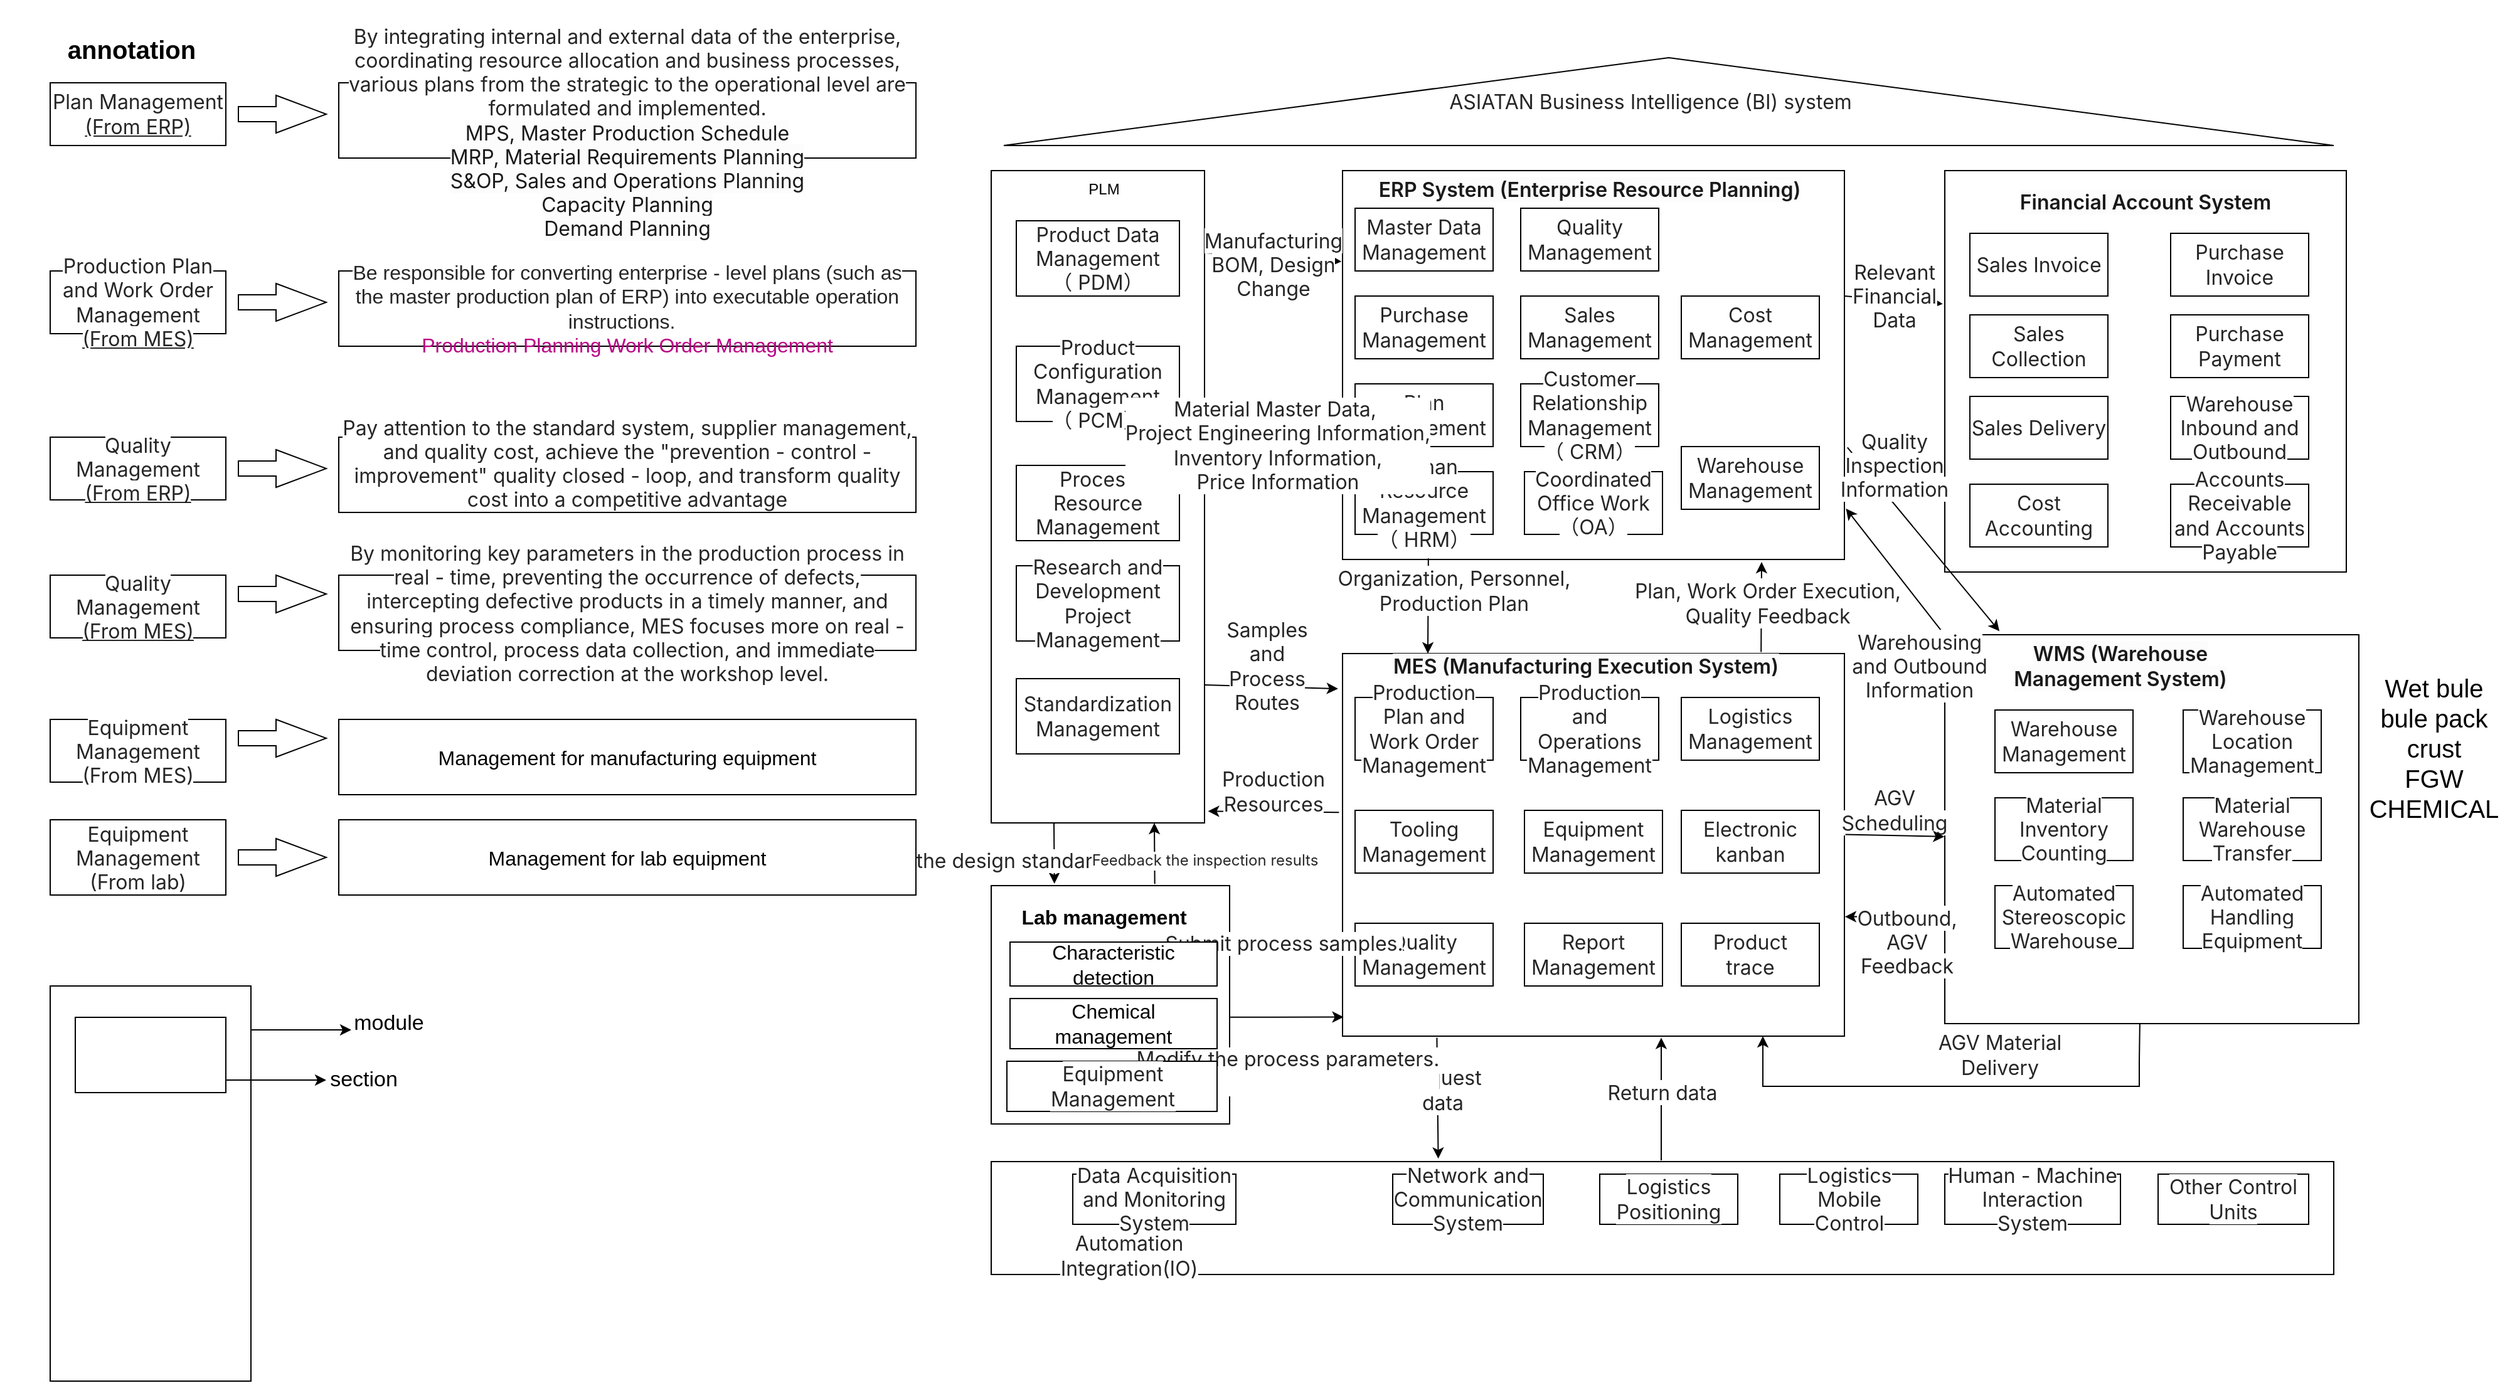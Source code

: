 <mxfile version="27.0.6" pages="2">
  <diagram name="第 1 页" id="Oy0f-ZVfPPDfLsjkSh2S">
    <mxGraphModel dx="3680" dy="2292" grid="1" gridSize="10" guides="1" tooltips="1" connect="1" arrows="1" fold="1" page="1" pageScale="1" pageWidth="827" pageHeight="1169" math="0" shadow="0">
      <root>
        <mxCell id="0" />
        <mxCell id="1" parent="0" />
        <mxCell id="EUBYo1c7d4FHBWkMz8hj-1" value="" style="rounded=0;whiteSpace=wrap;html=1;" parent="1" vertex="1">
          <mxGeometry x="-60" y="910" width="1070" height="90" as="geometry" />
        </mxCell>
        <mxCell id="EUBYo1c7d4FHBWkMz8hj-2" value="" style="verticalLabelPosition=bottom;verticalAlign=top;html=1;shape=mxgraph.basic.acute_triangle;dx=0.5;" parent="1" vertex="1">
          <mxGeometry x="-50" y="30" width="1060" height="70" as="geometry" />
        </mxCell>
        <mxCell id="EUBYo1c7d4FHBWkMz8hj-3" value="" style="verticalLabelPosition=bottom;verticalAlign=top;html=1;shape=mxgraph.basic.rect;fillColor2=none;strokeWidth=1;size=20;indent=5;" parent="1" vertex="1">
          <mxGeometry x="-60" y="120" width="170" height="520" as="geometry" />
        </mxCell>
        <mxCell id="EUBYo1c7d4FHBWkMz8hj-6" value="" style="verticalLabelPosition=bottom;verticalAlign=top;html=1;shape=mxgraph.basic.rect;fillColor2=none;strokeWidth=1;size=20;indent=5;" parent="1" vertex="1">
          <mxGeometry x="220" y="120" width="400" height="310" as="geometry" />
        </mxCell>
        <mxCell id="EUBYo1c7d4FHBWkMz8hj-7" value="" style="verticalLabelPosition=bottom;verticalAlign=top;html=1;shape=mxgraph.basic.rect;fillColor2=none;strokeWidth=1;size=20;indent=5;" parent="1" vertex="1">
          <mxGeometry x="220" y="505" width="400" height="305" as="geometry" />
        </mxCell>
        <mxCell id="EUBYo1c7d4FHBWkMz8hj-9" value="" style="verticalLabelPosition=bottom;verticalAlign=top;html=1;shape=mxgraph.basic.rect;fillColor2=none;strokeWidth=1;size=20;indent=5;" parent="1" vertex="1">
          <mxGeometry x="700" y="120" width="320" height="320" as="geometry" />
        </mxCell>
        <mxCell id="EUBYo1c7d4FHBWkMz8hj-10" value="" style="verticalLabelPosition=bottom;verticalAlign=top;html=1;shape=mxgraph.basic.rect;fillColor2=none;strokeWidth=1;size=20;indent=5;" parent="1" vertex="1">
          <mxGeometry x="700" y="490" width="330" height="310" as="geometry" />
        </mxCell>
        <mxCell id="EUBYo1c7d4FHBWkMz8hj-11" value="&lt;span style=&quot;color: rgba(0, 0, 0, 0.85); font-family: Inter, -apple-system, BlinkMacSystemFont, &amp;quot;Segoe UI&amp;quot;, &amp;quot;SF Pro SC&amp;quot;, &amp;quot;SF Pro Display&amp;quot;, &amp;quot;SF Pro Icons&amp;quot;, &amp;quot;PingFang SC&amp;quot;, &amp;quot;Hiragino Sans GB&amp;quot;, &amp;quot;Microsoft YaHei&amp;quot;, &amp;quot;Helvetica Neue&amp;quot;, Helvetica, Arial, sans-serif; font-size: 16px; text-align: start; background-color: rgb(255, 255, 255);&quot;&gt;ASIATAN Business Intelligence (BI) system&lt;/span&gt;" style="text;html=1;align=center;verticalAlign=middle;whiteSpace=wrap;rounded=0;" parent="1" vertex="1">
          <mxGeometry x="294.5" y="50" width="341" height="30" as="geometry" />
        </mxCell>
        <mxCell id="EUBYo1c7d4FHBWkMz8hj-12" value="&lt;span style=&quot;color: rgba(0, 0, 0, 0.85); font-family: Inter, -apple-system, BlinkMacSystemFont, &amp;quot;Segoe UI&amp;quot;, &amp;quot;SF Pro SC&amp;quot;, &amp;quot;SF Pro Display&amp;quot;, &amp;quot;SF Pro Icons&amp;quot;, &amp;quot;PingFang SC&amp;quot;, &amp;quot;Hiragino Sans GB&amp;quot;, &amp;quot;Microsoft YaHei&amp;quot;, &amp;quot;Helvetica Neue&amp;quot;, Helvetica, Arial, sans-serif; font-size: 16px; text-align: start; background-color: rgb(255, 255, 255);&quot;&gt;Product Data Management&lt;/span&gt;&lt;div&gt;&lt;span style=&quot;color: rgba(0, 0, 0, 0.85); font-family: Inter, -apple-system, BlinkMacSystemFont, &amp;quot;Segoe UI&amp;quot;, &amp;quot;SF Pro SC&amp;quot;, &amp;quot;SF Pro Display&amp;quot;, &amp;quot;SF Pro Icons&amp;quot;, &amp;quot;PingFang SC&amp;quot;, &amp;quot;Hiragino Sans GB&amp;quot;, &amp;quot;Microsoft YaHei&amp;quot;, &amp;quot;Helvetica Neue&amp;quot;, Helvetica, Arial, sans-serif; font-size: 16px; text-align: start; background-color: rgb(255, 255, 255);&quot;&gt;（ PDM）&lt;/span&gt;&lt;/div&gt;" style="rounded=0;whiteSpace=wrap;html=1;movable=1;resizable=1;rotatable=1;deletable=1;editable=1;locked=0;connectable=1;" parent="1" vertex="1">
          <mxGeometry x="-40" y="160" width="130" height="60" as="geometry" />
        </mxCell>
        <mxCell id="EUBYo1c7d4FHBWkMz8hj-13" value="&lt;span style=&quot;color: rgba(0, 0, 0, 0.85); font-family: Inter, -apple-system, BlinkMacSystemFont, &amp;quot;Segoe UI&amp;quot;, &amp;quot;SF Pro SC&amp;quot;, &amp;quot;SF Pro Display&amp;quot;, &amp;quot;SF Pro Icons&amp;quot;, &amp;quot;PingFang SC&amp;quot;, &amp;quot;Hiragino Sans GB&amp;quot;, &amp;quot;Microsoft YaHei&amp;quot;, &amp;quot;Helvetica Neue&amp;quot;, Helvetica, Arial, sans-serif; font-size: 16px; text-align: start; background-color: rgb(255, 255, 255);&quot;&gt;Product Configuration Management&lt;/span&gt;&lt;div&gt;&lt;span style=&quot;color: rgba(0, 0, 0, 0.85); font-family: Inter, -apple-system, BlinkMacSystemFont, &amp;quot;Segoe UI&amp;quot;, &amp;quot;SF Pro SC&amp;quot;, &amp;quot;SF Pro Display&amp;quot;, &amp;quot;SF Pro Icons&amp;quot;, &amp;quot;PingFang SC&amp;quot;, &amp;quot;Hiragino Sans GB&amp;quot;, &amp;quot;Microsoft YaHei&amp;quot;, &amp;quot;Helvetica Neue&amp;quot;, Helvetica, Arial, sans-serif; font-size: 16px; text-align: start; background-color: rgb(255, 255, 255);&quot;&gt;（ PCM）&lt;/span&gt;&lt;/div&gt;" style="rounded=0;whiteSpace=wrap;html=1;movable=1;resizable=1;rotatable=1;deletable=1;editable=1;locked=0;connectable=1;" parent="1" vertex="1">
          <mxGeometry x="-40" y="260" width="130" height="60" as="geometry" />
        </mxCell>
        <mxCell id="EUBYo1c7d4FHBWkMz8hj-15" value="&lt;span style=&quot;color: rgba(0, 0, 0, 0.85); font-family: Inter, -apple-system, BlinkMacSystemFont, &amp;quot;Segoe UI&amp;quot;, &amp;quot;SF Pro SC&amp;quot;, &amp;quot;SF Pro Display&amp;quot;, &amp;quot;SF Pro Icons&amp;quot;, &amp;quot;PingFang SC&amp;quot;, &amp;quot;Hiragino Sans GB&amp;quot;, &amp;quot;Microsoft YaHei&amp;quot;, &amp;quot;Helvetica Neue&amp;quot;, Helvetica, Arial, sans-serif; font-size: 16px; text-align: start; background-color: rgb(255, 255, 255);&quot;&gt;Process Resource Management&lt;/span&gt;" style="rounded=0;whiteSpace=wrap;html=1;movable=1;resizable=1;rotatable=1;deletable=1;editable=1;locked=0;connectable=1;" parent="1" vertex="1">
          <mxGeometry x="-40" y="355" width="130" height="60" as="geometry" />
        </mxCell>
        <mxCell id="EUBYo1c7d4FHBWkMz8hj-16" value="&lt;span style=&quot;color: rgba(0, 0, 0, 0.85); font-family: Inter, -apple-system, BlinkMacSystemFont, &amp;quot;Segoe UI&amp;quot;, &amp;quot;SF Pro SC&amp;quot;, &amp;quot;SF Pro Display&amp;quot;, &amp;quot;SF Pro Icons&amp;quot;, &amp;quot;PingFang SC&amp;quot;, &amp;quot;Hiragino Sans GB&amp;quot;, &amp;quot;Microsoft YaHei&amp;quot;, &amp;quot;Helvetica Neue&amp;quot;, Helvetica, Arial, sans-serif; font-size: 16px; text-align: start; background-color: rgb(255, 255, 255);&quot;&gt;Standardization Management&lt;/span&gt;" style="rounded=0;whiteSpace=wrap;html=1;movable=1;resizable=1;rotatable=1;deletable=1;editable=1;locked=0;connectable=1;" parent="1" vertex="1">
          <mxGeometry x="-40" y="525" width="130" height="60" as="geometry" />
        </mxCell>
        <mxCell id="EUBYo1c7d4FHBWkMz8hj-19" value="&lt;span style=&quot;margin: 0px; padding: 0px; border: 0px; font-variant-numeric: inherit; font-variant-east-asian: inherit; font-variant-alternates: inherit; font-variant-position: inherit; font-variant-emoji: inherit; font-weight: 600; font-stretch: inherit; font-size: 16px; line-height: inherit; font-family: &amp;quot;PingFang SC&amp;quot;, -apple-system, BlinkMacSystemFont, &amp;quot;Segoe UI&amp;quot;, Roboto, Ubuntu, &amp;quot;Helvetica Neue&amp;quot;, Helvetica, Arial, &amp;quot;Hiragino Sans GB&amp;quot;, &amp;quot;Microsoft YaHei UI&amp;quot;, &amp;quot;Microsoft YaHei&amp;quot;, &amp;quot;Source Han Sans CN&amp;quot;, sans-serif; font-optical-sizing: inherit; font-size-adjust: inherit; font-kerning: inherit; font-feature-settings: inherit; font-variation-settings: inherit; vertical-align: baseline; color: rgba(0, 0, 0, 0.9); text-align: start; background-color: rgb(252, 252, 252);&quot;&gt;ERP System (Enterprise Resource Planning)​&lt;/span&gt;" style="text;html=1;align=center;verticalAlign=middle;whiteSpace=wrap;rounded=0;" parent="1" vertex="1">
          <mxGeometry x="242" y="120" width="350" height="30" as="geometry" />
        </mxCell>
        <mxCell id="EUBYo1c7d4FHBWkMz8hj-20" value="&lt;span style=&quot;color: rgba(0, 0, 0, 0.85); font-family: Inter, -apple-system, BlinkMacSystemFont, &amp;quot;Segoe UI&amp;quot;, &amp;quot;SF Pro SC&amp;quot;, &amp;quot;SF Pro Display&amp;quot;, &amp;quot;SF Pro Icons&amp;quot;, &amp;quot;PingFang SC&amp;quot;, &amp;quot;Hiragino Sans GB&amp;quot;, &amp;quot;Microsoft YaHei&amp;quot;, &amp;quot;Helvetica Neue&amp;quot;, Helvetica, Arial, sans-serif; font-size: 16px; text-align: start; background-color: rgb(255, 255, 255);&quot;&gt;Master Data Management&lt;/span&gt;" style="rounded=0;whiteSpace=wrap;html=1;" parent="1" vertex="1">
          <mxGeometry x="230" y="150" width="110" height="50" as="geometry" />
        </mxCell>
        <mxCell id="EUBYo1c7d4FHBWkMz8hj-21" value="&lt;span style=&quot;color: rgba(0, 0, 0, 0.85); font-family: Inter, -apple-system, BlinkMacSystemFont, &amp;quot;Segoe UI&amp;quot;, &amp;quot;SF Pro SC&amp;quot;, &amp;quot;SF Pro Display&amp;quot;, &amp;quot;SF Pro Icons&amp;quot;, &amp;quot;PingFang SC&amp;quot;, &amp;quot;Hiragino Sans GB&amp;quot;, &amp;quot;Microsoft YaHei&amp;quot;, &amp;quot;Helvetica Neue&amp;quot;, Helvetica, Arial, sans-serif; font-size: 16px; text-align: start; background-color: rgb(255, 255, 255);&quot;&gt;Quality Management&lt;/span&gt;" style="rounded=0;whiteSpace=wrap;html=1;" parent="1" vertex="1">
          <mxGeometry x="362" y="150" width="110" height="50" as="geometry" />
        </mxCell>
        <mxCell id="EUBYo1c7d4FHBWkMz8hj-22" value="&lt;span style=&quot;color: rgba(0, 0, 0, 0.85); font-family: Inter, -apple-system, BlinkMacSystemFont, &amp;quot;Segoe UI&amp;quot;, &amp;quot;SF Pro SC&amp;quot;, &amp;quot;SF Pro Display&amp;quot;, &amp;quot;SF Pro Icons&amp;quot;, &amp;quot;PingFang SC&amp;quot;, &amp;quot;Hiragino Sans GB&amp;quot;, &amp;quot;Microsoft YaHei&amp;quot;, &amp;quot;Helvetica Neue&amp;quot;, Helvetica, Arial, sans-serif; font-size: 16px; text-align: start; background-color: rgb(255, 255, 255);&quot;&gt;Cost Management&lt;/span&gt;" style="rounded=0;whiteSpace=wrap;html=1;" parent="1" vertex="1">
          <mxGeometry x="490" y="220" width="110" height="50" as="geometry" />
        </mxCell>
        <mxCell id="EUBYo1c7d4FHBWkMz8hj-23" value="&lt;span style=&quot;color: rgba(0, 0, 0, 0.85); font-family: Inter, -apple-system, BlinkMacSystemFont, &amp;quot;Segoe UI&amp;quot;, &amp;quot;SF Pro SC&amp;quot;, &amp;quot;SF Pro Display&amp;quot;, &amp;quot;SF Pro Icons&amp;quot;, &amp;quot;PingFang SC&amp;quot;, &amp;quot;Hiragino Sans GB&amp;quot;, &amp;quot;Microsoft YaHei&amp;quot;, &amp;quot;Helvetica Neue&amp;quot;, Helvetica, Arial, sans-serif; font-size: 16px; text-align: start; background-color: rgb(255, 255, 255);&quot;&gt;Accounts Receivable and Accounts Payable&lt;/span&gt;" style="rounded=0;whiteSpace=wrap;html=1;" parent="1" vertex="1">
          <mxGeometry x="880" y="370" width="110" height="50" as="geometry" />
        </mxCell>
        <mxCell id="EUBYo1c7d4FHBWkMz8hj-24" value="&lt;span style=&quot;color: rgba(0, 0, 0, 0.85); font-family: Inter, -apple-system, BlinkMacSystemFont, &amp;quot;Segoe UI&amp;quot;, &amp;quot;SF Pro SC&amp;quot;, &amp;quot;SF Pro Display&amp;quot;, &amp;quot;SF Pro Icons&amp;quot;, &amp;quot;PingFang SC&amp;quot;, &amp;quot;Hiragino Sans GB&amp;quot;, &amp;quot;Microsoft YaHei&amp;quot;, &amp;quot;Helvetica Neue&amp;quot;, Helvetica, Arial, sans-serif; font-size: 16px; text-align: start; background-color: rgb(255, 255, 255);&quot;&gt;Sales Management&lt;/span&gt;" style="rounded=0;whiteSpace=wrap;html=1;" parent="1" vertex="1">
          <mxGeometry x="362" y="220" width="110" height="50" as="geometry" />
        </mxCell>
        <mxCell id="EUBYo1c7d4FHBWkMz8hj-25" value="&lt;span style=&quot;color: rgba(0, 0, 0, 0.85); font-family: Inter, -apple-system, BlinkMacSystemFont, &amp;quot;Segoe UI&amp;quot;, &amp;quot;SF Pro SC&amp;quot;, &amp;quot;SF Pro Display&amp;quot;, &amp;quot;SF Pro Icons&amp;quot;, &amp;quot;PingFang SC&amp;quot;, &amp;quot;Hiragino Sans GB&amp;quot;, &amp;quot;Microsoft YaHei&amp;quot;, &amp;quot;Helvetica Neue&amp;quot;, Helvetica, Arial, sans-serif; font-size: 16px; text-align: start; background-color: rgb(255, 255, 255);&quot;&gt;Purchase Management&lt;/span&gt;" style="rounded=0;whiteSpace=wrap;html=1;" parent="1" vertex="1">
          <mxGeometry x="230" y="220" width="110" height="50" as="geometry" />
        </mxCell>
        <mxCell id="EUBYo1c7d4FHBWkMz8hj-26" value="&lt;span style=&quot;color: rgba(0, 0, 0, 0.85); font-family: Inter, -apple-system, BlinkMacSystemFont, &amp;quot;Segoe UI&amp;quot;, &amp;quot;SF Pro SC&amp;quot;, &amp;quot;SF Pro Display&amp;quot;, &amp;quot;SF Pro Icons&amp;quot;, &amp;quot;PingFang SC&amp;quot;, &amp;quot;Hiragino Sans GB&amp;quot;, &amp;quot;Microsoft YaHei&amp;quot;, &amp;quot;Helvetica Neue&amp;quot;, Helvetica, Arial, sans-serif; font-size: 16px; text-align: start; background-color: rgb(255, 255, 255);&quot;&gt;Plan Management&lt;/span&gt;" style="rounded=0;whiteSpace=wrap;html=1;" parent="1" vertex="1">
          <mxGeometry x="230" y="290" width="110" height="50" as="geometry" />
        </mxCell>
        <mxCell id="EUBYo1c7d4FHBWkMz8hj-27" value="&lt;span style=&quot;color: rgba(0, 0, 0, 0.85); font-family: Inter, -apple-system, BlinkMacSystemFont, &amp;quot;Segoe UI&amp;quot;, &amp;quot;SF Pro SC&amp;quot;, &amp;quot;SF Pro Display&amp;quot;, &amp;quot;SF Pro Icons&amp;quot;, &amp;quot;PingFang SC&amp;quot;, &amp;quot;Hiragino Sans GB&amp;quot;, &amp;quot;Microsoft YaHei&amp;quot;, &amp;quot;Helvetica Neue&amp;quot;, Helvetica, Arial, sans-serif; font-size: 16px; text-align: start; background-color: rgb(255, 255, 255);&quot;&gt;Customer Relationship Management（ CRM）&lt;/span&gt;" style="rounded=0;whiteSpace=wrap;html=1;" parent="1" vertex="1">
          <mxGeometry x="362" y="290" width="110" height="50" as="geometry" />
        </mxCell>
        <mxCell id="EUBYo1c7d4FHBWkMz8hj-28" value="&lt;span style=&quot;color: rgba(0, 0, 0, 0.85); font-family: Inter, -apple-system, BlinkMacSystemFont, &amp;quot;Segoe UI&amp;quot;, &amp;quot;SF Pro SC&amp;quot;, &amp;quot;SF Pro Display&amp;quot;, &amp;quot;SF Pro Icons&amp;quot;, &amp;quot;PingFang SC&amp;quot;, &amp;quot;Hiragino Sans GB&amp;quot;, &amp;quot;Microsoft YaHei&amp;quot;, &amp;quot;Helvetica Neue&amp;quot;, Helvetica, Arial, sans-serif; font-size: 16px; text-align: start; background-color: rgb(255, 255, 255);&quot;&gt;Warehouse Management&lt;/span&gt;" style="rounded=0;whiteSpace=wrap;html=1;" parent="1" vertex="1">
          <mxGeometry x="490" y="340" width="110" height="50" as="geometry" />
        </mxCell>
        <mxCell id="EUBYo1c7d4FHBWkMz8hj-29" value="&lt;span style=&quot;color: rgba(0, 0, 0, 0.85); font-family: Inter, -apple-system, BlinkMacSystemFont, &amp;quot;Segoe UI&amp;quot;, &amp;quot;SF Pro SC&amp;quot;, &amp;quot;SF Pro Display&amp;quot;, &amp;quot;SF Pro Icons&amp;quot;, &amp;quot;PingFang SC&amp;quot;, &amp;quot;Hiragino Sans GB&amp;quot;, &amp;quot;Microsoft YaHei&amp;quot;, &amp;quot;Helvetica Neue&amp;quot;, Helvetica, Arial, sans-serif; font-size: 16px; text-align: start; background-color: rgb(255, 255, 255);&quot;&gt;Human Resource Management（ HRM）&lt;/span&gt;" style="rounded=0;whiteSpace=wrap;html=1;" parent="1" vertex="1">
          <mxGeometry x="230" y="360" width="110" height="50" as="geometry" />
        </mxCell>
        <mxCell id="EUBYo1c7d4FHBWkMz8hj-30" value="&lt;span style=&quot;color: rgba(0, 0, 0, 0.85); font-family: Inter, -apple-system, BlinkMacSystemFont, &amp;quot;Segoe UI&amp;quot;, &amp;quot;SF Pro SC&amp;quot;, &amp;quot;SF Pro Display&amp;quot;, &amp;quot;SF Pro Icons&amp;quot;, &amp;quot;PingFang SC&amp;quot;, &amp;quot;Hiragino Sans GB&amp;quot;, &amp;quot;Microsoft YaHei&amp;quot;, &amp;quot;Helvetica Neue&amp;quot;, Helvetica, Arial, sans-serif; font-size: 16px; text-align: start; background-color: rgb(255, 255, 255);&quot;&gt;Coordinated Office Work&lt;/span&gt;&lt;div&gt;&lt;span style=&quot;color: rgba(0, 0, 0, 0.85); font-family: Inter, -apple-system, BlinkMacSystemFont, &amp;quot;Segoe UI&amp;quot;, &amp;quot;SF Pro SC&amp;quot;, &amp;quot;SF Pro Display&amp;quot;, &amp;quot;SF Pro Icons&amp;quot;, &amp;quot;PingFang SC&amp;quot;, &amp;quot;Hiragino Sans GB&amp;quot;, &amp;quot;Microsoft YaHei&amp;quot;, &amp;quot;Helvetica Neue&amp;quot;, Helvetica, Arial, sans-serif; font-size: 16px; text-align: start; background-color: rgb(255, 255, 255);&quot;&gt;（OA）&lt;/span&gt;&lt;/div&gt;" style="rounded=0;whiteSpace=wrap;html=1;" parent="1" vertex="1">
          <mxGeometry x="365" y="360" width="110" height="50" as="geometry" />
        </mxCell>
        <mxCell id="EUBYo1c7d4FHBWkMz8hj-31" value="&lt;span style=&quot;margin: 0px; padding: 0px; border: 0px; font-variant-numeric: inherit; font-variant-east-asian: inherit; font-variant-alternates: inherit; font-variant-position: inherit; font-variant-emoji: inherit; font-weight: 600; font-stretch: inherit; font-size: 16px; line-height: inherit; font-family: &amp;quot;PingFang SC&amp;quot;, -apple-system, BlinkMacSystemFont, &amp;quot;Segoe UI&amp;quot;, Roboto, Ubuntu, &amp;quot;Helvetica Neue&amp;quot;, Helvetica, Arial, &amp;quot;Hiragino Sans GB&amp;quot;, &amp;quot;Microsoft YaHei UI&amp;quot;, &amp;quot;Microsoft YaHei&amp;quot;, &amp;quot;Source Han Sans CN&amp;quot;, sans-serif; font-optical-sizing: inherit; font-size-adjust: inherit; font-kerning: inherit; font-feature-settings: inherit; font-variation-settings: inherit; vertical-align: baseline; color: rgba(0, 0, 0, 0.9); text-align: start; background-color: rgb(252, 252, 252);&quot;&gt;MES (Manufacturing Execution System)​&lt;/span&gt;" style="text;html=1;align=center;verticalAlign=middle;whiteSpace=wrap;rounded=0;" parent="1" vertex="1">
          <mxGeometry x="258.5" y="500" width="310" height="30" as="geometry" />
        </mxCell>
        <mxCell id="EUBYo1c7d4FHBWkMz8hj-32" value="&lt;span style=&quot;color: rgba(0, 0, 0, 0.85); font-family: Inter, -apple-system, BlinkMacSystemFont, &amp;quot;Segoe UI&amp;quot;, &amp;quot;SF Pro SC&amp;quot;, &amp;quot;SF Pro Display&amp;quot;, &amp;quot;SF Pro Icons&amp;quot;, &amp;quot;PingFang SC&amp;quot;, &amp;quot;Hiragino Sans GB&amp;quot;, &amp;quot;Microsoft YaHei&amp;quot;, &amp;quot;Helvetica Neue&amp;quot;, Helvetica, Arial, sans-serif; font-size: 16px; text-align: start; background-color: rgb(255, 255, 255);&quot;&gt;Production Plan and Work Order Management&lt;/span&gt;" style="rounded=0;whiteSpace=wrap;html=1;" parent="1" vertex="1">
          <mxGeometry x="230" y="540" width="110" height="50" as="geometry" />
        </mxCell>
        <mxCell id="EUBYo1c7d4FHBWkMz8hj-33" value="&lt;span style=&quot;color: rgba(0, 0, 0, 0.85); font-family: Inter, -apple-system, BlinkMacSystemFont, &amp;quot;Segoe UI&amp;quot;, &amp;quot;SF Pro SC&amp;quot;, &amp;quot;SF Pro Display&amp;quot;, &amp;quot;SF Pro Icons&amp;quot;, &amp;quot;PingFang SC&amp;quot;, &amp;quot;Hiragino Sans GB&amp;quot;, &amp;quot;Microsoft YaHei&amp;quot;, &amp;quot;Helvetica Neue&amp;quot;, Helvetica, Arial, sans-serif; font-size: 16px; text-align: start; background-color: rgb(255, 255, 255);&quot;&gt;Production and Operations Management&lt;/span&gt;" style="rounded=0;whiteSpace=wrap;html=1;" parent="1" vertex="1">
          <mxGeometry x="362" y="540" width="110" height="50" as="geometry" />
        </mxCell>
        <mxCell id="EUBYo1c7d4FHBWkMz8hj-35" value="&lt;span style=&quot;color: rgba(0, 0, 0, 0.85); font-family: Inter, -apple-system, BlinkMacSystemFont, &amp;quot;Segoe UI&amp;quot;, &amp;quot;SF Pro SC&amp;quot;, &amp;quot;SF Pro Display&amp;quot;, &amp;quot;SF Pro Icons&amp;quot;, &amp;quot;PingFang SC&amp;quot;, &amp;quot;Hiragino Sans GB&amp;quot;, &amp;quot;Microsoft YaHei&amp;quot;, &amp;quot;Helvetica Neue&amp;quot;, Helvetica, Arial, sans-serif; font-size: 16px; text-align: start; background-color: rgb(255, 255, 255);&quot;&gt;Tooling Management&lt;/span&gt;" style="rounded=0;whiteSpace=wrap;html=1;" parent="1" vertex="1">
          <mxGeometry x="230" y="630" width="110" height="50" as="geometry" />
        </mxCell>
        <mxCell id="EUBYo1c7d4FHBWkMz8hj-36" value="&lt;span style=&quot;color: rgba(0, 0, 0, 0.85); font-family: Inter, -apple-system, BlinkMacSystemFont, &amp;quot;Segoe UI&amp;quot;, &amp;quot;SF Pro SC&amp;quot;, &amp;quot;SF Pro Display&amp;quot;, &amp;quot;SF Pro Icons&amp;quot;, &amp;quot;PingFang SC&amp;quot;, &amp;quot;Hiragino Sans GB&amp;quot;, &amp;quot;Microsoft YaHei&amp;quot;, &amp;quot;Helvetica Neue&amp;quot;, Helvetica, Arial, sans-serif; font-size: 16px; text-align: start; background-color: rgb(255, 255, 255);&quot;&gt;Equipment Management&lt;/span&gt;" style="rounded=0;whiteSpace=wrap;html=1;" parent="1" vertex="1">
          <mxGeometry x="365" y="630" width="110" height="50" as="geometry" />
        </mxCell>
        <mxCell id="EUBYo1c7d4FHBWkMz8hj-37" value="&lt;span style=&quot;color: rgba(0, 0, 0, 0.85); font-family: Inter, -apple-system, BlinkMacSystemFont, &amp;quot;Segoe UI&amp;quot;, &amp;quot;SF Pro SC&amp;quot;, &amp;quot;SF Pro Display&amp;quot;, &amp;quot;SF Pro Icons&amp;quot;, &amp;quot;PingFang SC&amp;quot;, &amp;quot;Hiragino Sans GB&amp;quot;, &amp;quot;Microsoft YaHei&amp;quot;, &amp;quot;Helvetica Neue&amp;quot;, Helvetica, Arial, sans-serif; font-size: 16px; text-align: start; background-color: rgb(255, 255, 255);&quot;&gt;Logistics Management&lt;/span&gt;" style="rounded=0;whiteSpace=wrap;html=1;" parent="1" vertex="1">
          <mxGeometry x="490" y="540" width="110" height="50" as="geometry" />
        </mxCell>
        <mxCell id="EUBYo1c7d4FHBWkMz8hj-38" value="&lt;span style=&quot;color: rgba(0, 0, 0, 0.85); font-family: Inter, -apple-system, BlinkMacSystemFont, &amp;quot;Segoe UI&amp;quot;, &amp;quot;SF Pro SC&amp;quot;, &amp;quot;SF Pro Display&amp;quot;, &amp;quot;SF Pro Icons&amp;quot;, &amp;quot;PingFang SC&amp;quot;, &amp;quot;Hiragino Sans GB&amp;quot;, &amp;quot;Microsoft YaHei&amp;quot;, &amp;quot;Helvetica Neue&amp;quot;, Helvetica, Arial, sans-serif; font-size: 16px; text-align: start; background-color: rgb(255, 255, 255);&quot;&gt;Quality Management&lt;/span&gt;" style="rounded=0;whiteSpace=wrap;html=1;" parent="1" vertex="1">
          <mxGeometry x="230" y="720" width="110" height="50" as="geometry" />
        </mxCell>
        <mxCell id="EUBYo1c7d4FHBWkMz8hj-39" value="&lt;span style=&quot;color: rgba(0, 0, 0, 0.85); font-family: Inter, -apple-system, BlinkMacSystemFont, &amp;quot;Segoe UI&amp;quot;, &amp;quot;SF Pro SC&amp;quot;, &amp;quot;SF Pro Display&amp;quot;, &amp;quot;SF Pro Icons&amp;quot;, &amp;quot;PingFang SC&amp;quot;, &amp;quot;Hiragino Sans GB&amp;quot;, &amp;quot;Microsoft YaHei&amp;quot;, &amp;quot;Helvetica Neue&amp;quot;, Helvetica, Arial, sans-serif; font-size: 16px; text-align: start; background-color: rgb(255, 255, 255);&quot;&gt;Report Management&lt;/span&gt;" style="rounded=0;whiteSpace=wrap;html=1;" parent="1" vertex="1">
          <mxGeometry x="365" y="720" width="110" height="50" as="geometry" />
        </mxCell>
        <mxCell id="EUBYo1c7d4FHBWkMz8hj-40" value="&lt;span style=&quot;color: rgba(0, 0, 0, 0.85); font-family: Inter, -apple-system, BlinkMacSystemFont, &amp;quot;Segoe UI&amp;quot;, &amp;quot;SF Pro SC&amp;quot;, &amp;quot;SF Pro Display&amp;quot;, &amp;quot;SF Pro Icons&amp;quot;, &amp;quot;PingFang SC&amp;quot;, &amp;quot;Hiragino Sans GB&amp;quot;, &amp;quot;Microsoft YaHei&amp;quot;, &amp;quot;Helvetica Neue&amp;quot;, Helvetica, Arial, sans-serif; font-size: 16px; text-align: start; background-color: rgb(255, 255, 255);&quot;&gt;Electronic kanban&lt;/span&gt;" style="rounded=0;whiteSpace=wrap;html=1;" parent="1" vertex="1">
          <mxGeometry x="490" y="630" width="110" height="50" as="geometry" />
        </mxCell>
        <mxCell id="EUBYo1c7d4FHBWkMz8hj-41" value="&lt;span style=&quot;margin: 0px; padding: 0px; border: 0px; font-variant-numeric: inherit; font-variant-east-asian: inherit; font-variant-alternates: inherit; font-variant-position: inherit; font-variant-emoji: inherit; font-weight: 600; font-stretch: inherit; font-size: 16px; line-height: inherit; font-family: &amp;quot;PingFang SC&amp;quot;, -apple-system, BlinkMacSystemFont, &amp;quot;Segoe UI&amp;quot;, Roboto, Ubuntu, &amp;quot;Helvetica Neue&amp;quot;, Helvetica, Arial, &amp;quot;Hiragino Sans GB&amp;quot;, &amp;quot;Microsoft YaHei UI&amp;quot;, &amp;quot;Microsoft YaHei&amp;quot;, &amp;quot;Source Han Sans CN&amp;quot;, sans-serif; font-optical-sizing: inherit; font-size-adjust: inherit; font-kerning: inherit; font-feature-settings: inherit; font-variation-settings: inherit; vertical-align: baseline; color: rgba(0, 0, 0, 0.9); text-align: start; background-color: rgb(252, 252, 252);&quot;&gt;Financial Account System&lt;/span&gt;" style="text;html=1;align=center;verticalAlign=middle;whiteSpace=wrap;rounded=0;" parent="1" vertex="1">
          <mxGeometry x="755" y="130" width="210" height="30" as="geometry" />
        </mxCell>
        <mxCell id="EUBYo1c7d4FHBWkMz8hj-42" value="&lt;span style=&quot;color: rgba(0, 0, 0, 0.85); font-family: Inter, -apple-system, BlinkMacSystemFont, &amp;quot;Segoe UI&amp;quot;, &amp;quot;SF Pro SC&amp;quot;, &amp;quot;SF Pro Display&amp;quot;, &amp;quot;SF Pro Icons&amp;quot;, &amp;quot;PingFang SC&amp;quot;, &amp;quot;Hiragino Sans GB&amp;quot;, &amp;quot;Microsoft YaHei&amp;quot;, &amp;quot;Helvetica Neue&amp;quot;, Helvetica, Arial, sans-serif; font-size: 16px; text-align: start; background-color: rgb(255, 255, 255);&quot;&gt;Sales Invoice&lt;/span&gt;" style="rounded=0;whiteSpace=wrap;html=1;" parent="1" vertex="1">
          <mxGeometry x="720" y="170" width="110" height="50" as="geometry" />
        </mxCell>
        <mxCell id="EUBYo1c7d4FHBWkMz8hj-43" value="&lt;span style=&quot;color: rgba(0, 0, 0, 0.85); font-family: Inter, -apple-system, BlinkMacSystemFont, &amp;quot;Segoe UI&amp;quot;, &amp;quot;SF Pro SC&amp;quot;, &amp;quot;SF Pro Display&amp;quot;, &amp;quot;SF Pro Icons&amp;quot;, &amp;quot;PingFang SC&amp;quot;, &amp;quot;Hiragino Sans GB&amp;quot;, &amp;quot;Microsoft YaHei&amp;quot;, &amp;quot;Helvetica Neue&amp;quot;, Helvetica, Arial, sans-serif; font-size: 16px; text-align: start; background-color: rgb(255, 255, 255);&quot;&gt;Purchase Invoice&lt;/span&gt;" style="rounded=0;whiteSpace=wrap;html=1;" parent="1" vertex="1">
          <mxGeometry x="880" y="170" width="110" height="50" as="geometry" />
        </mxCell>
        <mxCell id="EUBYo1c7d4FHBWkMz8hj-44" value="&lt;span style=&quot;color: rgba(0, 0, 0, 0.85); font-family: Inter, -apple-system, BlinkMacSystemFont, &amp;quot;Segoe UI&amp;quot;, &amp;quot;SF Pro SC&amp;quot;, &amp;quot;SF Pro Display&amp;quot;, &amp;quot;SF Pro Icons&amp;quot;, &amp;quot;PingFang SC&amp;quot;, &amp;quot;Hiragino Sans GB&amp;quot;, &amp;quot;Microsoft YaHei&amp;quot;, &amp;quot;Helvetica Neue&amp;quot;, Helvetica, Arial, sans-serif; font-size: 16px; text-align: start; background-color: rgb(255, 255, 255);&quot;&gt;Sales Collection&lt;/span&gt;" style="rounded=0;whiteSpace=wrap;html=1;" parent="1" vertex="1">
          <mxGeometry x="720" y="235" width="110" height="50" as="geometry" />
        </mxCell>
        <mxCell id="EUBYo1c7d4FHBWkMz8hj-45" value="&lt;span style=&quot;color: rgba(0, 0, 0, 0.85); font-family: Inter, -apple-system, BlinkMacSystemFont, &amp;quot;Segoe UI&amp;quot;, &amp;quot;SF Pro SC&amp;quot;, &amp;quot;SF Pro Display&amp;quot;, &amp;quot;SF Pro Icons&amp;quot;, &amp;quot;PingFang SC&amp;quot;, &amp;quot;Hiragino Sans GB&amp;quot;, &amp;quot;Microsoft YaHei&amp;quot;, &amp;quot;Helvetica Neue&amp;quot;, Helvetica, Arial, sans-serif; font-size: 16px; text-align: start; background-color: rgb(255, 255, 255);&quot;&gt;Purchase Payment&lt;/span&gt;" style="rounded=0;whiteSpace=wrap;html=1;" parent="1" vertex="1">
          <mxGeometry x="880" y="235" width="110" height="50" as="geometry" />
        </mxCell>
        <mxCell id="EUBYo1c7d4FHBWkMz8hj-46" value="&lt;span style=&quot;color: rgba(0, 0, 0, 0.85); font-family: Inter, -apple-system, BlinkMacSystemFont, &amp;quot;Segoe UI&amp;quot;, &amp;quot;SF Pro SC&amp;quot;, &amp;quot;SF Pro Display&amp;quot;, &amp;quot;SF Pro Icons&amp;quot;, &amp;quot;PingFang SC&amp;quot;, &amp;quot;Hiragino Sans GB&amp;quot;, &amp;quot;Microsoft YaHei&amp;quot;, &amp;quot;Helvetica Neue&amp;quot;, Helvetica, Arial, sans-serif; font-size: 16px; text-align: start; background-color: rgb(255, 255, 255);&quot;&gt;Sales Delivery&lt;/span&gt;" style="rounded=0;whiteSpace=wrap;html=1;" parent="1" vertex="1">
          <mxGeometry x="720" y="300" width="110" height="50" as="geometry" />
        </mxCell>
        <mxCell id="EUBYo1c7d4FHBWkMz8hj-47" value="&lt;span style=&quot;color: rgba(0, 0, 0, 0.85); font-family: Inter, -apple-system, BlinkMacSystemFont, &amp;quot;Segoe UI&amp;quot;, &amp;quot;SF Pro SC&amp;quot;, &amp;quot;SF Pro Display&amp;quot;, &amp;quot;SF Pro Icons&amp;quot;, &amp;quot;PingFang SC&amp;quot;, &amp;quot;Hiragino Sans GB&amp;quot;, &amp;quot;Microsoft YaHei&amp;quot;, &amp;quot;Helvetica Neue&amp;quot;, Helvetica, Arial, sans-serif; font-size: 16px; text-align: start; background-color: rgb(255, 255, 255);&quot;&gt;Warehouse Inbound and Outbound&lt;/span&gt;" style="rounded=0;whiteSpace=wrap;html=1;" parent="1" vertex="1">
          <mxGeometry x="880" y="300" width="110" height="50" as="geometry" />
        </mxCell>
        <mxCell id="EUBYo1c7d4FHBWkMz8hj-48" value="&lt;span style=&quot;color: rgba(0, 0, 0, 0.85); font-family: Inter, -apple-system, BlinkMacSystemFont, &amp;quot;Segoe UI&amp;quot;, &amp;quot;SF Pro SC&amp;quot;, &amp;quot;SF Pro Display&amp;quot;, &amp;quot;SF Pro Icons&amp;quot;, &amp;quot;PingFang SC&amp;quot;, &amp;quot;Hiragino Sans GB&amp;quot;, &amp;quot;Microsoft YaHei&amp;quot;, &amp;quot;Helvetica Neue&amp;quot;, Helvetica, Arial, sans-serif; font-size: 16px; text-align: start; background-color: rgb(255, 255, 255);&quot;&gt;Cost Accounting&lt;/span&gt;" style="rounded=0;whiteSpace=wrap;html=1;" parent="1" vertex="1">
          <mxGeometry x="720" y="370" width="110" height="50" as="geometry" />
        </mxCell>
        <mxCell id="EUBYo1c7d4FHBWkMz8hj-49" value="&lt;span style=&quot;margin: 0px; padding: 0px; border: 0px; font-variant-numeric: inherit; font-variant-east-asian: inherit; font-variant-alternates: inherit; font-variant-position: inherit; font-variant-emoji: inherit; font-weight: 600; font-stretch: inherit; font-size: 16px; line-height: inherit; font-family: &amp;quot;PingFang SC&amp;quot;, -apple-system, BlinkMacSystemFont, &amp;quot;Segoe UI&amp;quot;, Roboto, Ubuntu, &amp;quot;Helvetica Neue&amp;quot;, Helvetica, Arial, &amp;quot;Hiragino Sans GB&amp;quot;, &amp;quot;Microsoft YaHei UI&amp;quot;, &amp;quot;Microsoft YaHei&amp;quot;, &amp;quot;Source Han Sans CN&amp;quot;, sans-serif; font-optical-sizing: inherit; font-size-adjust: inherit; font-kerning: inherit; font-feature-settings: inherit; font-variation-settings: inherit; vertical-align: baseline; color: rgba(0, 0, 0, 0.9); text-align: start; background-color: rgb(252, 252, 252);&quot;&gt;WMS (Warehouse Management System)​&lt;/span&gt;" style="text;html=1;align=center;verticalAlign=middle;whiteSpace=wrap;rounded=0;" parent="1" vertex="1">
          <mxGeometry x="725" y="500" width="230" height="30" as="geometry" />
        </mxCell>
        <mxCell id="EUBYo1c7d4FHBWkMz8hj-50" value="&lt;span style=&quot;color: rgba(0, 0, 0, 0.85); font-family: Inter, -apple-system, BlinkMacSystemFont, &amp;quot;Segoe UI&amp;quot;, &amp;quot;SF Pro SC&amp;quot;, &amp;quot;SF Pro Display&amp;quot;, &amp;quot;SF Pro Icons&amp;quot;, &amp;quot;PingFang SC&amp;quot;, &amp;quot;Hiragino Sans GB&amp;quot;, &amp;quot;Microsoft YaHei&amp;quot;, &amp;quot;Helvetica Neue&amp;quot;, Helvetica, Arial, sans-serif; font-size: 16px; text-align: start; background-color: rgb(255, 255, 255);&quot;&gt;Warehouse Management&lt;/span&gt;" style="rounded=0;whiteSpace=wrap;html=1;" parent="1" vertex="1">
          <mxGeometry x="740" y="550" width="110" height="50" as="geometry" />
        </mxCell>
        <mxCell id="EUBYo1c7d4FHBWkMz8hj-51" value="&lt;span style=&quot;color: rgba(0, 0, 0, 0.85); font-family: Inter, -apple-system, BlinkMacSystemFont, &amp;quot;Segoe UI&amp;quot;, &amp;quot;SF Pro SC&amp;quot;, &amp;quot;SF Pro Display&amp;quot;, &amp;quot;SF Pro Icons&amp;quot;, &amp;quot;PingFang SC&amp;quot;, &amp;quot;Hiragino Sans GB&amp;quot;, &amp;quot;Microsoft YaHei&amp;quot;, &amp;quot;Helvetica Neue&amp;quot;, Helvetica, Arial, sans-serif; font-size: 16px; text-align: start; background-color: rgb(255, 255, 255);&quot;&gt;Warehouse Location Management&lt;/span&gt;" style="rounded=0;whiteSpace=wrap;html=1;" parent="1" vertex="1">
          <mxGeometry x="890" y="550" width="110" height="50" as="geometry" />
        </mxCell>
        <mxCell id="EUBYo1c7d4FHBWkMz8hj-52" value="&lt;span style=&quot;color: rgba(0, 0, 0, 0.85); font-family: Inter, -apple-system, BlinkMacSystemFont, &amp;quot;Segoe UI&amp;quot;, &amp;quot;SF Pro SC&amp;quot;, &amp;quot;SF Pro Display&amp;quot;, &amp;quot;SF Pro Icons&amp;quot;, &amp;quot;PingFang SC&amp;quot;, &amp;quot;Hiragino Sans GB&amp;quot;, &amp;quot;Microsoft YaHei&amp;quot;, &amp;quot;Helvetica Neue&amp;quot;, Helvetica, Arial, sans-serif; font-size: 16px; text-align: start; background-color: rgb(255, 255, 255);&quot;&gt;Material Inventory Counting&lt;/span&gt;" style="rounded=0;whiteSpace=wrap;html=1;" parent="1" vertex="1">
          <mxGeometry x="740" y="620" width="110" height="50" as="geometry" />
        </mxCell>
        <mxCell id="EUBYo1c7d4FHBWkMz8hj-53" value="&lt;span style=&quot;color: rgba(0, 0, 0, 0.85); font-family: Inter, -apple-system, BlinkMacSystemFont, &amp;quot;Segoe UI&amp;quot;, &amp;quot;SF Pro SC&amp;quot;, &amp;quot;SF Pro Display&amp;quot;, &amp;quot;SF Pro Icons&amp;quot;, &amp;quot;PingFang SC&amp;quot;, &amp;quot;Hiragino Sans GB&amp;quot;, &amp;quot;Microsoft YaHei&amp;quot;, &amp;quot;Helvetica Neue&amp;quot;, Helvetica, Arial, sans-serif; font-size: 16px; text-align: start; background-color: rgb(255, 255, 255);&quot;&gt;Material Warehouse Transfer&lt;/span&gt;" style="rounded=0;whiteSpace=wrap;html=1;" parent="1" vertex="1">
          <mxGeometry x="890" y="620" width="110" height="50" as="geometry" />
        </mxCell>
        <mxCell id="EUBYo1c7d4FHBWkMz8hj-54" value="&lt;span style=&quot;color: rgba(0, 0, 0, 0.85); font-family: Inter, -apple-system, BlinkMacSystemFont, &amp;quot;Segoe UI&amp;quot;, &amp;quot;SF Pro SC&amp;quot;, &amp;quot;SF Pro Display&amp;quot;, &amp;quot;SF Pro Icons&amp;quot;, &amp;quot;PingFang SC&amp;quot;, &amp;quot;Hiragino Sans GB&amp;quot;, &amp;quot;Microsoft YaHei&amp;quot;, &amp;quot;Helvetica Neue&amp;quot;, Helvetica, Arial, sans-serif; font-size: 16px; text-align: start; background-color: rgb(255, 255, 255);&quot;&gt;Automated Stereoscopic Warehouse&lt;/span&gt;" style="rounded=0;whiteSpace=wrap;html=1;" parent="1" vertex="1">
          <mxGeometry x="740" y="690" width="110" height="50" as="geometry" />
        </mxCell>
        <mxCell id="EUBYo1c7d4FHBWkMz8hj-55" value="&lt;span style=&quot;color: rgba(0, 0, 0, 0.85); font-family: Inter, -apple-system, BlinkMacSystemFont, &amp;quot;Segoe UI&amp;quot;, &amp;quot;SF Pro SC&amp;quot;, &amp;quot;SF Pro Display&amp;quot;, &amp;quot;SF Pro Icons&amp;quot;, &amp;quot;PingFang SC&amp;quot;, &amp;quot;Hiragino Sans GB&amp;quot;, &amp;quot;Microsoft YaHei&amp;quot;, &amp;quot;Helvetica Neue&amp;quot;, Helvetica, Arial, sans-serif; font-size: 16px; text-align: start; background-color: rgb(255, 255, 255);&quot;&gt;Automated Handling Equipment&lt;/span&gt;" style="rounded=0;whiteSpace=wrap;html=1;" parent="1" vertex="1">
          <mxGeometry x="890" y="690" width="110" height="50" as="geometry" />
        </mxCell>
        <mxCell id="EUBYo1c7d4FHBWkMz8hj-57" value="&lt;span style=&quot;color: rgba(0, 0, 0, 0.85); font-family: Inter, -apple-system, BlinkMacSystemFont, &amp;quot;Segoe UI&amp;quot;, &amp;quot;SF Pro SC&amp;quot;, &amp;quot;SF Pro Display&amp;quot;, &amp;quot;SF Pro Icons&amp;quot;, &amp;quot;PingFang SC&amp;quot;, &amp;quot;Hiragino Sans GB&amp;quot;, &amp;quot;Microsoft YaHei&amp;quot;, &amp;quot;Helvetica Neue&amp;quot;, Helvetica, Arial, sans-serif; font-size: 16px; text-align: start; background-color: rgb(255, 255, 255);&quot;&gt;Automation Integration(IO)&lt;/span&gt;" style="text;html=1;align=center;verticalAlign=middle;whiteSpace=wrap;rounded=0;" parent="1" vertex="1">
          <mxGeometry x="-50" y="970" width="200" height="30" as="geometry" />
        </mxCell>
        <mxCell id="EUBYo1c7d4FHBWkMz8hj-58" value="&lt;span style=&quot;color: rgba(0, 0, 0, 0.85); font-family: Inter, -apple-system, BlinkMacSystemFont, &amp;quot;Segoe UI&amp;quot;, &amp;quot;SF Pro SC&amp;quot;, &amp;quot;SF Pro Display&amp;quot;, &amp;quot;SF Pro Icons&amp;quot;, &amp;quot;PingFang SC&amp;quot;, &amp;quot;Hiragino Sans GB&amp;quot;, &amp;quot;Microsoft YaHei&amp;quot;, &amp;quot;Helvetica Neue&amp;quot;, Helvetica, Arial, sans-serif; font-size: 16px; text-align: start; background-color: rgb(255, 255, 255);&quot;&gt;Data Acquisition and Monitoring System&lt;/span&gt;" style="rounded=0;whiteSpace=wrap;html=1;" parent="1" vertex="1">
          <mxGeometry x="5" y="920" width="130" height="40" as="geometry" />
        </mxCell>
        <mxCell id="EUBYo1c7d4FHBWkMz8hj-60" value="&lt;span style=&quot;color: rgba(0, 0, 0, 0.85); font-family: Inter, -apple-system, BlinkMacSystemFont, &amp;quot;Segoe UI&amp;quot;, &amp;quot;SF Pro SC&amp;quot;, &amp;quot;SF Pro Display&amp;quot;, &amp;quot;SF Pro Icons&amp;quot;, &amp;quot;PingFang SC&amp;quot;, &amp;quot;Hiragino Sans GB&amp;quot;, &amp;quot;Microsoft YaHei&amp;quot;, &amp;quot;Helvetica Neue&amp;quot;, Helvetica, Arial, sans-serif; font-size: 16px; text-align: start; background-color: rgb(255, 255, 255);&quot;&gt;Network and Communication System&lt;/span&gt;" style="rounded=0;whiteSpace=wrap;html=1;" parent="1" vertex="1">
          <mxGeometry x="260" y="920" width="120" height="40" as="geometry" />
        </mxCell>
        <mxCell id="EUBYo1c7d4FHBWkMz8hj-61" value="&lt;span style=&quot;color: rgba(0, 0, 0, 0.85); font-family: Inter, -apple-system, BlinkMacSystemFont, &amp;quot;Segoe UI&amp;quot;, &amp;quot;SF Pro SC&amp;quot;, &amp;quot;SF Pro Display&amp;quot;, &amp;quot;SF Pro Icons&amp;quot;, &amp;quot;PingFang SC&amp;quot;, &amp;quot;Hiragino Sans GB&amp;quot;, &amp;quot;Microsoft YaHei&amp;quot;, &amp;quot;Helvetica Neue&amp;quot;, Helvetica, Arial, sans-serif; font-size: 16px; text-align: start; background-color: rgb(255, 255, 255);&quot;&gt;Logistics Positioning&lt;/span&gt;" style="rounded=0;whiteSpace=wrap;html=1;" parent="1" vertex="1">
          <mxGeometry x="425" y="920" width="110" height="40" as="geometry" />
        </mxCell>
        <mxCell id="EUBYo1c7d4FHBWkMz8hj-62" value="&lt;span style=&quot;color: rgba(0, 0, 0, 0.85); font-family: Inter, -apple-system, BlinkMacSystemFont, &amp;quot;Segoe UI&amp;quot;, &amp;quot;SF Pro SC&amp;quot;, &amp;quot;SF Pro Display&amp;quot;, &amp;quot;SF Pro Icons&amp;quot;, &amp;quot;PingFang SC&amp;quot;, &amp;quot;Hiragino Sans GB&amp;quot;, &amp;quot;Microsoft YaHei&amp;quot;, &amp;quot;Helvetica Neue&amp;quot;, Helvetica, Arial, sans-serif; font-size: 16px; text-align: start; background-color: rgb(255, 255, 255);&quot;&gt;Logistics Mobile Control&lt;/span&gt;" style="rounded=0;whiteSpace=wrap;html=1;" parent="1" vertex="1">
          <mxGeometry x="568.5" y="920" width="110" height="40" as="geometry" />
        </mxCell>
        <mxCell id="EUBYo1c7d4FHBWkMz8hj-63" value="&lt;span style=&quot;color: rgba(0, 0, 0, 0.85); font-family: Inter, -apple-system, BlinkMacSystemFont, &amp;quot;Segoe UI&amp;quot;, &amp;quot;SF Pro SC&amp;quot;, &amp;quot;SF Pro Display&amp;quot;, &amp;quot;SF Pro Icons&amp;quot;, &amp;quot;PingFang SC&amp;quot;, &amp;quot;Hiragino Sans GB&amp;quot;, &amp;quot;Microsoft YaHei&amp;quot;, &amp;quot;Helvetica Neue&amp;quot;, Helvetica, Arial, sans-serif; font-size: 16px; text-align: start; background-color: rgb(255, 255, 255);&quot;&gt;Human - Machine Interaction System&lt;/span&gt;" style="rounded=0;whiteSpace=wrap;html=1;" parent="1" vertex="1">
          <mxGeometry x="700" y="920" width="140" height="40" as="geometry" />
        </mxCell>
        <mxCell id="EUBYo1c7d4FHBWkMz8hj-64" value="&lt;span style=&quot;color: rgba(0, 0, 0, 0.85); font-family: Inter, -apple-system, BlinkMacSystemFont, &amp;quot;Segoe UI&amp;quot;, &amp;quot;SF Pro SC&amp;quot;, &amp;quot;SF Pro Display&amp;quot;, &amp;quot;SF Pro Icons&amp;quot;, &amp;quot;PingFang SC&amp;quot;, &amp;quot;Hiragino Sans GB&amp;quot;, &amp;quot;Microsoft YaHei&amp;quot;, &amp;quot;Helvetica Neue&amp;quot;, Helvetica, Arial, sans-serif; font-size: 16px; text-align: start; background-color: rgb(255, 255, 255);&quot;&gt;Other Control Units&lt;/span&gt;" style="rounded=0;whiteSpace=wrap;html=1;" parent="1" vertex="1">
          <mxGeometry x="870" y="920" width="120" height="40" as="geometry" />
        </mxCell>
        <mxCell id="EUBYo1c7d4FHBWkMz8hj-66" value="" style="endArrow=classic;html=1;rounded=0;exitX=0.188;exitY=1.004;exitDx=0;exitDy=0;exitPerimeter=0;entryX=0.333;entryY=-0.026;entryDx=0;entryDy=0;entryPerimeter=0;" parent="1" source="EUBYo1c7d4FHBWkMz8hj-7" target="EUBYo1c7d4FHBWkMz8hj-1" edge="1">
          <mxGeometry width="50" height="50" relative="1" as="geometry">
            <mxPoint x="302.288" y="831.08" as="sourcePoint" />
            <mxPoint x="301" y="870" as="targetPoint" />
          </mxGeometry>
        </mxCell>
        <mxCell id="EUBYo1c7d4FHBWkMz8hj-70" value="&lt;span style=&quot;color: rgba(0, 0, 0, 0.85); font-family: Inter, -apple-system, BlinkMacSystemFont, &amp;quot;Segoe UI&amp;quot;, &amp;quot;SF Pro SC&amp;quot;, &amp;quot;SF Pro Display&amp;quot;, &amp;quot;SF Pro Icons&amp;quot;, &amp;quot;PingFang SC&amp;quot;, &amp;quot;Hiragino Sans GB&amp;quot;, &amp;quot;Microsoft YaHei&amp;quot;, &amp;quot;Helvetica Neue&amp;quot;, Helvetica, Arial, sans-serif; font-size: 16px; text-align: start; background-color: rgb(255, 255, 255);&quot;&gt;Request data&lt;/span&gt;" style="text;html=1;align=center;verticalAlign=middle;whiteSpace=wrap;rounded=0;" parent="1" vertex="1">
          <mxGeometry x="250" y="837.5" width="100" height="30" as="geometry" />
        </mxCell>
        <mxCell id="EUBYo1c7d4FHBWkMz8hj-73" value="" style="endArrow=classic;html=1;rounded=0;exitX=1.005;exitY=0.126;exitDx=0;exitDy=0;exitPerimeter=0;entryX=-0.002;entryY=0.234;entryDx=0;entryDy=0;entryPerimeter=0;" parent="1" source="EUBYo1c7d4FHBWkMz8hj-3" target="EUBYo1c7d4FHBWkMz8hj-6" edge="1">
          <mxGeometry width="50" height="50" relative="1" as="geometry">
            <mxPoint x="260" y="270" as="sourcePoint" />
            <mxPoint x="310" y="220" as="targetPoint" />
          </mxGeometry>
        </mxCell>
        <mxCell id="EUBYo1c7d4FHBWkMz8hj-74" value="&lt;span style=&quot;color: rgba(0, 0, 0, 0.85); font-family: Inter, -apple-system, BlinkMacSystemFont, &amp;quot;Segoe UI&amp;quot;, &amp;quot;SF Pro SC&amp;quot;, &amp;quot;SF Pro Display&amp;quot;, &amp;quot;SF Pro Icons&amp;quot;, &amp;quot;PingFang SC&amp;quot;, &amp;quot;Hiragino Sans GB&amp;quot;, &amp;quot;Microsoft YaHei&amp;quot;, &amp;quot;Helvetica Neue&amp;quot;, Helvetica, Arial, sans-serif; font-size: 16px; text-align: start; background-color: rgb(255, 255, 255);&quot;&gt;Manufacturing BOM, Design Change&lt;/span&gt;" style="text;html=1;align=center;verticalAlign=middle;whiteSpace=wrap;rounded=0;" parent="1" vertex="1">
          <mxGeometry x="130" y="180" width="70" height="30" as="geometry" />
        </mxCell>
        <mxCell id="EUBYo1c7d4FHBWkMz8hj-75" value="" style="endArrow=classic;html=1;rounded=0;exitX=0.001;exitY=0.62;exitDx=0;exitDy=0;exitPerimeter=0;entryX=1.013;entryY=0.365;entryDx=0;entryDy=0;entryPerimeter=0;" parent="1" source="EUBYo1c7d4FHBWkMz8hj-6" target="EUBYo1c7d4FHBWkMz8hj-3" edge="1">
          <mxGeometry width="50" height="50" relative="1" as="geometry">
            <mxPoint x="240" y="340" as="sourcePoint" />
            <mxPoint x="290" y="290" as="targetPoint" />
          </mxGeometry>
        </mxCell>
        <mxCell id="EUBYo1c7d4FHBWkMz8hj-76" value="&lt;span style=&quot;color: rgba(0, 0, 0, 0.85); font-family: Inter, -apple-system, BlinkMacSystemFont, &amp;quot;Segoe UI&amp;quot;, &amp;quot;SF Pro SC&amp;quot;, &amp;quot;SF Pro Display&amp;quot;, &amp;quot;SF Pro Icons&amp;quot;, &amp;quot;PingFang SC&amp;quot;, &amp;quot;Hiragino Sans GB&amp;quot;, &amp;quot;Microsoft YaHei&amp;quot;, &amp;quot;Helvetica Neue&amp;quot;, Helvetica, Arial, sans-serif; font-size: 16px; text-align: start; text-wrap-mode: wrap;&quot;&gt;Material Master Data,&amp;nbsp;&lt;/span&gt;&lt;div&gt;&lt;span style=&quot;color: rgba(0, 0, 0, 0.85); font-family: Inter, -apple-system, BlinkMacSystemFont, &amp;quot;Segoe UI&amp;quot;, &amp;quot;SF Pro SC&amp;quot;, &amp;quot;SF Pro Display&amp;quot;, &amp;quot;SF Pro Icons&amp;quot;, &amp;quot;PingFang SC&amp;quot;, &amp;quot;Hiragino Sans GB&amp;quot;, &amp;quot;Microsoft YaHei&amp;quot;, &amp;quot;Helvetica Neue&amp;quot;, Helvetica, Arial, sans-serif; font-size: 16px; text-align: start; text-wrap-mode: wrap;&quot;&gt;Project Engineering Information,&lt;/span&gt;&lt;div&gt;&lt;span style=&quot;color: rgba(0, 0, 0, 0.85); font-family: Inter, -apple-system, BlinkMacSystemFont, &amp;quot;Segoe UI&amp;quot;, &amp;quot;SF Pro SC&amp;quot;, &amp;quot;SF Pro Display&amp;quot;, &amp;quot;SF Pro Icons&amp;quot;, &amp;quot;PingFang SC&amp;quot;, &amp;quot;Hiragino Sans GB&amp;quot;, &amp;quot;Microsoft YaHei&amp;quot;, &amp;quot;Helvetica Neue&amp;quot;, Helvetica, Arial, sans-serif; font-size: 16px; text-align: start; text-wrap-mode: wrap;&quot;&gt;&amp;nbsp;Inventory Information,&amp;nbsp;&lt;/span&gt;&lt;/div&gt;&lt;div&gt;&lt;span style=&quot;color: rgba(0, 0, 0, 0.85); font-family: Inter, -apple-system, BlinkMacSystemFont, &amp;quot;Segoe UI&amp;quot;, &amp;quot;SF Pro SC&amp;quot;, &amp;quot;SF Pro Display&amp;quot;, &amp;quot;SF Pro Icons&amp;quot;, &amp;quot;PingFang SC&amp;quot;, &amp;quot;Hiragino Sans GB&amp;quot;, &amp;quot;Microsoft YaHei&amp;quot;, &amp;quot;Helvetica Neue&amp;quot;, Helvetica, Arial, sans-serif; font-size: 16px; text-align: start; text-wrap-mode: wrap;&quot;&gt;Price Information&lt;/span&gt;&lt;/div&gt;&lt;/div&gt;" style="edgeLabel;html=1;align=center;verticalAlign=middle;resizable=0;points=[];" parent="EUBYo1c7d4FHBWkMz8hj-75" vertex="1" connectable="0">
          <mxGeometry x="0.163" y="-1" relative="1" as="geometry">
            <mxPoint x="10" y="29" as="offset" />
          </mxGeometry>
        </mxCell>
        <mxCell id="EUBYo1c7d4FHBWkMz8hj-77" value="" style="endArrow=classic;html=1;rounded=0;exitX=0.171;exitY=0.997;exitDx=0;exitDy=0;exitPerimeter=0;entryX=0.17;entryY=0;entryDx=0;entryDy=0;entryPerimeter=0;" parent="1" source="EUBYo1c7d4FHBWkMz8hj-6" target="EUBYo1c7d4FHBWkMz8hj-7" edge="1">
          <mxGeometry width="50" height="50" relative="1" as="geometry">
            <mxPoint x="290" y="470" as="sourcePoint" />
            <mxPoint x="340" y="420" as="targetPoint" />
          </mxGeometry>
        </mxCell>
        <mxCell id="EUBYo1c7d4FHBWkMz8hj-78" value="&lt;span style=&quot;color: rgba(0, 0, 0, 0.85); font-family: Inter, -apple-system, BlinkMacSystemFont, &amp;quot;Segoe UI&amp;quot;, &amp;quot;SF Pro SC&amp;quot;, &amp;quot;SF Pro Display&amp;quot;, &amp;quot;SF Pro Icons&amp;quot;, &amp;quot;PingFang SC&amp;quot;, &amp;quot;Hiragino Sans GB&amp;quot;, &amp;quot;Microsoft YaHei&amp;quot;, &amp;quot;Helvetica Neue&amp;quot;, Helvetica, Arial, sans-serif; font-size: 16px; text-align: start; background-color: rgb(255, 255, 255);&quot;&gt;Organization, Personnel, Production Plan&lt;/span&gt;" style="text;html=1;align=center;verticalAlign=middle;whiteSpace=wrap;rounded=0;" parent="1" vertex="1">
          <mxGeometry x="204" y="440" width="210" height="30" as="geometry" />
        </mxCell>
        <mxCell id="EUBYo1c7d4FHBWkMz8hj-79" value="" style="endArrow=classic;html=1;rounded=0;entryX=-0.009;entryY=0.092;entryDx=0;entryDy=0;entryPerimeter=0;" parent="1" target="EUBYo1c7d4FHBWkMz8hj-7" edge="1">
          <mxGeometry width="50" height="50" relative="1" as="geometry">
            <mxPoint x="110" y="530" as="sourcePoint" />
            <mxPoint x="160" y="480" as="targetPoint" />
          </mxGeometry>
        </mxCell>
        <mxCell id="EUBYo1c7d4FHBWkMz8hj-80" value="&lt;span style=&quot;color: rgba(0, 0, 0, 0.85); font-family: Inter, -apple-system, BlinkMacSystemFont, &amp;quot;Segoe UI&amp;quot;, &amp;quot;SF Pro SC&amp;quot;, &amp;quot;SF Pro Display&amp;quot;, &amp;quot;SF Pro Icons&amp;quot;, &amp;quot;PingFang SC&amp;quot;, &amp;quot;Hiragino Sans GB&amp;quot;, &amp;quot;Microsoft YaHei&amp;quot;, &amp;quot;Helvetica Neue&amp;quot;, Helvetica, Arial, sans-serif; font-size: 16px; text-align: start; background-color: rgb(255, 255, 255);&quot;&gt;Samples and Process Routes&lt;/span&gt;" style="text;html=1;align=center;verticalAlign=middle;whiteSpace=wrap;rounded=0;" parent="1" vertex="1">
          <mxGeometry x="130" y="500" width="60" height="30" as="geometry" />
        </mxCell>
        <mxCell id="EUBYo1c7d4FHBWkMz8hj-81" value="" style="endArrow=classic;html=1;rounded=0;exitX=-0.007;exitY=0.415;exitDx=0;exitDy=0;exitPerimeter=0;entryX=1.016;entryY=0.982;entryDx=0;entryDy=0;entryPerimeter=0;" parent="1" source="EUBYo1c7d4FHBWkMz8hj-7" target="EUBYo1c7d4FHBWkMz8hj-3" edge="1">
          <mxGeometry width="50" height="50" relative="1" as="geometry">
            <mxPoint x="240" y="650" as="sourcePoint" />
            <mxPoint x="290" y="600" as="targetPoint" />
          </mxGeometry>
        </mxCell>
        <mxCell id="EUBYo1c7d4FHBWkMz8hj-82" value="&lt;span style=&quot;color: rgba(0, 0, 0, 0.85); font-family: Inter, -apple-system, BlinkMacSystemFont, &amp;quot;Segoe UI&amp;quot;, &amp;quot;SF Pro SC&amp;quot;, &amp;quot;SF Pro Display&amp;quot;, &amp;quot;SF Pro Icons&amp;quot;, &amp;quot;PingFang SC&amp;quot;, &amp;quot;Hiragino Sans GB&amp;quot;, &amp;quot;Microsoft YaHei&amp;quot;, &amp;quot;Helvetica Neue&amp;quot;, Helvetica, Arial, sans-serif; font-size: 16px; text-align: start; background-color: rgb(255, 255, 255);&quot;&gt;Production Resources&lt;/span&gt;" style="text;html=1;align=center;verticalAlign=middle;whiteSpace=wrap;rounded=0;" parent="1" vertex="1">
          <mxGeometry x="135" y="600" width="60" height="30" as="geometry" />
        </mxCell>
        <mxCell id="EUBYo1c7d4FHBWkMz8hj-83" value="" style="endArrow=classic;html=1;rounded=0;exitX=0.834;exitY=-0.004;exitDx=0;exitDy=0;exitPerimeter=0;" parent="1" source="EUBYo1c7d4FHBWkMz8hj-7" edge="1">
          <mxGeometry width="50" height="50" relative="1" as="geometry">
            <mxPoint x="554.58" y="499.1" as="sourcePoint" />
            <mxPoint x="554" y="432" as="targetPoint" />
          </mxGeometry>
        </mxCell>
        <mxCell id="EUBYo1c7d4FHBWkMz8hj-84" value="&lt;span style=&quot;color: rgba(0, 0, 0, 0.85); font-family: Inter, -apple-system, BlinkMacSystemFont, &amp;quot;Segoe UI&amp;quot;, &amp;quot;SF Pro SC&amp;quot;, &amp;quot;SF Pro Display&amp;quot;, &amp;quot;SF Pro Icons&amp;quot;, &amp;quot;PingFang SC&amp;quot;, &amp;quot;Hiragino Sans GB&amp;quot;, &amp;quot;Microsoft YaHei&amp;quot;, &amp;quot;Helvetica Neue&amp;quot;, Helvetica, Arial, sans-serif; font-size: 16px; text-align: start; background-color: rgb(255, 255, 255);&quot;&gt;Plan, Work Order Execution, Quality Feedback&lt;/span&gt;" style="text;html=1;align=center;verticalAlign=middle;whiteSpace=wrap;rounded=0;" parent="1" vertex="1">
          <mxGeometry x="438.5" y="450" width="240" height="30" as="geometry" />
        </mxCell>
        <mxCell id="EUBYo1c7d4FHBWkMz8hj-85" value="" style="endArrow=classic;html=1;rounded=0;entryX=-0.005;entryY=0.332;entryDx=0;entryDy=0;entryPerimeter=0;" parent="1" target="EUBYo1c7d4FHBWkMz8hj-9" edge="1">
          <mxGeometry width="50" height="50" relative="1" as="geometry">
            <mxPoint x="620" y="220" as="sourcePoint" />
            <mxPoint x="670" y="170" as="targetPoint" />
          </mxGeometry>
        </mxCell>
        <mxCell id="EUBYo1c7d4FHBWkMz8hj-86" value="&lt;span style=&quot;color: rgba(0, 0, 0, 0.85); font-family: Inter, -apple-system, BlinkMacSystemFont, &amp;quot;Segoe UI&amp;quot;, &amp;quot;SF Pro SC&amp;quot;, &amp;quot;SF Pro Display&amp;quot;, &amp;quot;SF Pro Icons&amp;quot;, &amp;quot;PingFang SC&amp;quot;, &amp;quot;Hiragino Sans GB&amp;quot;, &amp;quot;Microsoft YaHei&amp;quot;, &amp;quot;Helvetica Neue&amp;quot;, Helvetica, Arial, sans-serif; font-size: 16px; text-align: start; background-color: rgb(255, 255, 255);&quot;&gt;Relevant Financial Data&lt;/span&gt;" style="text;html=1;align=center;verticalAlign=middle;whiteSpace=wrap;rounded=0;" parent="1" vertex="1">
          <mxGeometry x="630" y="205" width="60" height="30" as="geometry" />
        </mxCell>
        <mxCell id="EUBYo1c7d4FHBWkMz8hj-87" value="" style="endArrow=classic;html=1;rounded=0;exitX=1.006;exitY=0.712;exitDx=0;exitDy=0;exitPerimeter=0;entryX=0.132;entryY=-0.009;entryDx=0;entryDy=0;entryPerimeter=0;" parent="1" source="EUBYo1c7d4FHBWkMz8hj-6" target="EUBYo1c7d4FHBWkMz8hj-10" edge="1">
          <mxGeometry width="50" height="50" relative="1" as="geometry">
            <mxPoint x="620" y="350" as="sourcePoint" />
            <mxPoint x="700" y="480" as="targetPoint" />
          </mxGeometry>
        </mxCell>
        <mxCell id="EUBYo1c7d4FHBWkMz8hj-88" value="" style="endArrow=classic;html=1;rounded=0;entryX=1.003;entryY=0.869;entryDx=0;entryDy=0;entryPerimeter=0;exitX=0;exitY=0.001;exitDx=0;exitDy=0;exitPerimeter=0;" parent="1" source="EUBYo1c7d4FHBWkMz8hj-10" target="EUBYo1c7d4FHBWkMz8hj-6" edge="1">
          <mxGeometry width="50" height="50" relative="1" as="geometry">
            <mxPoint x="700" y="510" as="sourcePoint" />
            <mxPoint x="730" y="450" as="targetPoint" />
          </mxGeometry>
        </mxCell>
        <mxCell id="EUBYo1c7d4FHBWkMz8hj-89" value="&lt;span style=&quot;color: rgba(0, 0, 0, 0.85); font-family: Inter, -apple-system, BlinkMacSystemFont, &amp;quot;Segoe UI&amp;quot;, &amp;quot;SF Pro SC&amp;quot;, &amp;quot;SF Pro Display&amp;quot;, &amp;quot;SF Pro Icons&amp;quot;, &amp;quot;PingFang SC&amp;quot;, &amp;quot;Hiragino Sans GB&amp;quot;, &amp;quot;Microsoft YaHei&amp;quot;, &amp;quot;Helvetica Neue&amp;quot;, Helvetica, Arial, sans-serif; font-size: 16px; text-align: start; background-color: rgb(255, 255, 255);&quot;&gt;Quality Inspection Information&lt;/span&gt;" style="text;html=1;align=center;verticalAlign=middle;whiteSpace=wrap;rounded=0;" parent="1" vertex="1">
          <mxGeometry x="630" y="340" width="60" height="30" as="geometry" />
        </mxCell>
        <mxCell id="EUBYo1c7d4FHBWkMz8hj-90" value="&lt;span style=&quot;color: rgba(0, 0, 0, 0.85); font-family: Inter, -apple-system, BlinkMacSystemFont, &amp;quot;Segoe UI&amp;quot;, &amp;quot;SF Pro SC&amp;quot;, &amp;quot;SF Pro Display&amp;quot;, &amp;quot;SF Pro Icons&amp;quot;, &amp;quot;PingFang SC&amp;quot;, &amp;quot;Hiragino Sans GB&amp;quot;, &amp;quot;Microsoft YaHei&amp;quot;, &amp;quot;Helvetica Neue&amp;quot;, Helvetica, Arial, sans-serif; font-size: 16px; text-align: start; background-color: rgb(255, 255, 255);&quot;&gt;Warehousing and Outbound Information&lt;/span&gt;" style="text;html=1;align=center;verticalAlign=middle;whiteSpace=wrap;rounded=0;" parent="1" vertex="1">
          <mxGeometry x="620" y="500" width="120" height="30" as="geometry" />
        </mxCell>
        <mxCell id="EUBYo1c7d4FHBWkMz8hj-91" value="" style="endArrow=classic;html=1;rounded=0;entryX=1.001;entryY=0.679;entryDx=0;entryDy=0;entryPerimeter=0;" parent="1" edge="1">
          <mxGeometry width="50" height="50" relative="1" as="geometry">
            <mxPoint x="700" y="715.01" as="sourcePoint" />
            <mxPoint x="620.4" y="714.76" as="targetPoint" />
          </mxGeometry>
        </mxCell>
        <mxCell id="EUBYo1c7d4FHBWkMz8hj-92" value="&lt;span style=&quot;color: rgba(0, 0, 0, 0.85); font-family: Inter, -apple-system, BlinkMacSystemFont, &amp;quot;Segoe UI&amp;quot;, &amp;quot;SF Pro SC&amp;quot;, &amp;quot;SF Pro Display&amp;quot;, &amp;quot;SF Pro Icons&amp;quot;, &amp;quot;PingFang SC&amp;quot;, &amp;quot;Hiragino Sans GB&amp;quot;, &amp;quot;Microsoft YaHei&amp;quot;, &amp;quot;Helvetica Neue&amp;quot;, Helvetica, Arial, sans-serif; font-size: 16px; text-align: start; background-color: rgb(255, 255, 255);&quot;&gt;AGV Scheduling&lt;/span&gt;" style="text;html=1;align=center;verticalAlign=middle;whiteSpace=wrap;rounded=0;" parent="1" vertex="1">
          <mxGeometry x="630" y="615" width="60" height="30" as="geometry" />
        </mxCell>
        <mxCell id="EUBYo1c7d4FHBWkMz8hj-93" value="" style="endArrow=classic;html=1;rounded=0;exitX=1.002;exitY=0.473;exitDx=0;exitDy=0;exitPerimeter=0;entryX=-0.001;entryY=0.519;entryDx=0;entryDy=0;entryPerimeter=0;" parent="1" source="EUBYo1c7d4FHBWkMz8hj-7" target="EUBYo1c7d4FHBWkMz8hj-10" edge="1">
          <mxGeometry width="50" height="50" relative="1" as="geometry">
            <mxPoint x="620" y="680" as="sourcePoint" />
            <mxPoint x="670" y="630" as="targetPoint" />
          </mxGeometry>
        </mxCell>
        <mxCell id="EUBYo1c7d4FHBWkMz8hj-94" value="&lt;span style=&quot;color: rgba(0, 0, 0, 0.85); font-family: Inter, -apple-system, BlinkMacSystemFont, &amp;quot;Segoe UI&amp;quot;, &amp;quot;SF Pro SC&amp;quot;, &amp;quot;SF Pro Display&amp;quot;, &amp;quot;SF Pro Icons&amp;quot;, &amp;quot;PingFang SC&amp;quot;, &amp;quot;Hiragino Sans GB&amp;quot;, &amp;quot;Microsoft YaHei&amp;quot;, &amp;quot;Helvetica Neue&amp;quot;, Helvetica, Arial, sans-serif; font-size: 16px; text-align: start; background-color: rgb(255, 255, 255);&quot;&gt;Outbound, AGV Feedback&lt;/span&gt;" style="text;html=1;align=center;verticalAlign=middle;whiteSpace=wrap;rounded=0;" parent="1" vertex="1">
          <mxGeometry x="630" y="720" width="80" height="30" as="geometry" />
        </mxCell>
        <mxCell id="EUBYo1c7d4FHBWkMz8hj-95" value="" style="endArrow=classic;html=1;rounded=0;exitX=0.471;exitY=1.001;exitDx=0;exitDy=0;exitPerimeter=0;" parent="1" source="EUBYo1c7d4FHBWkMz8hj-10" edge="1">
          <mxGeometry width="50" height="50" relative="1" as="geometry">
            <mxPoint x="770" y="840" as="sourcePoint" />
            <mxPoint x="555" y="810" as="targetPoint" />
            <Array as="points">
              <mxPoint x="855" y="830" />
              <mxPoint x="855" y="850" />
              <mxPoint x="690" y="850" />
              <mxPoint x="555" y="850" />
              <mxPoint x="555" y="810" />
            </Array>
          </mxGeometry>
        </mxCell>
        <mxCell id="EUBYo1c7d4FHBWkMz8hj-96" value="&lt;span style=&quot;color: rgba(0, 0, 0, 0.85); font-family: Inter, -apple-system, BlinkMacSystemFont, &amp;quot;Segoe UI&amp;quot;, &amp;quot;SF Pro SC&amp;quot;, &amp;quot;SF Pro Display&amp;quot;, &amp;quot;SF Pro Icons&amp;quot;, &amp;quot;PingFang SC&amp;quot;, &amp;quot;Hiragino Sans GB&amp;quot;, &amp;quot;Microsoft YaHei&amp;quot;, &amp;quot;Helvetica Neue&amp;quot;, Helvetica, Arial, sans-serif; font-size: 16px; text-align: start; background-color: rgb(255, 255, 255);&quot;&gt;AGV Material Delivery&lt;/span&gt;" style="text;html=1;align=center;verticalAlign=middle;whiteSpace=wrap;rounded=0;" parent="1" vertex="1">
          <mxGeometry x="678.5" y="810" width="130" height="30" as="geometry" />
        </mxCell>
        <mxCell id="U5-k21NZ2UfCNFGnWDIp-3" value="&lt;span style=&quot;color: rgba(0, 0, 0, 0.85); font-family: Inter, -apple-system, BlinkMacSystemFont, &amp;quot;Segoe UI&amp;quot;, &amp;quot;SF Pro SC&amp;quot;, &amp;quot;SF Pro Display&amp;quot;, &amp;quot;SF Pro Icons&amp;quot;, &amp;quot;PingFang SC&amp;quot;, &amp;quot;Hiragino Sans GB&amp;quot;, &amp;quot;Microsoft YaHei&amp;quot;, &amp;quot;Helvetica Neue&amp;quot;, Helvetica, Arial, sans-serif; font-size: 16px; text-align: start; background-color: rgb(255, 255, 255);&quot;&gt;Research and Development Project Management&lt;/span&gt;" style="rounded=0;whiteSpace=wrap;html=1;movable=1;resizable=1;rotatable=1;deletable=1;editable=1;locked=0;connectable=1;" parent="1" vertex="1">
          <mxGeometry x="-40" y="435" width="130" height="60" as="geometry" />
        </mxCell>
        <mxCell id="U5-k21NZ2UfCNFGnWDIp-4" value="Wet bule&lt;div&gt;bule pack&lt;/div&gt;&lt;div&gt;crust&lt;/div&gt;&lt;div&gt;FGW&lt;/div&gt;&lt;div&gt;CHEMICAL&lt;/div&gt;" style="text;html=1;align=center;verticalAlign=middle;whiteSpace=wrap;rounded=0;fontSize=20;" parent="1" vertex="1">
          <mxGeometry x="1060" y="565" width="60" height="30" as="geometry" />
        </mxCell>
        <mxCell id="CHS-BPbn6PGSKV3f4PB2-3" value="PLM" style="text;html=1;align=center;verticalAlign=middle;whiteSpace=wrap;rounded=0;" parent="1" vertex="1">
          <mxGeometry y="120" width="60" height="30" as="geometry" />
        </mxCell>
        <mxCell id="K6fylwhi4Zd66vwRN7Fb-1" value="&lt;span style=&quot;color: rgba(0, 0, 0, 0.85); font-family: Inter, -apple-system, BlinkMacSystemFont, &amp;quot;Segoe UI&amp;quot;, &amp;quot;SF Pro SC&amp;quot;, &amp;quot;SF Pro Display&amp;quot;, &amp;quot;SF Pro Icons&amp;quot;, &amp;quot;PingFang SC&amp;quot;, &amp;quot;Hiragino Sans GB&amp;quot;, &amp;quot;Microsoft YaHei&amp;quot;, &amp;quot;Helvetica Neue&amp;quot;, Helvetica, Arial, sans-serif; font-size: 16px; text-align: start; background-color: rgb(255, 255, 255);&quot;&gt;Plan Management &lt;u&gt;(From ERP)&lt;/u&gt;&lt;/span&gt;" style="rounded=0;whiteSpace=wrap;html=1;" parent="1" vertex="1">
          <mxGeometry x="-810" y="50" width="140" height="50" as="geometry" />
        </mxCell>
        <mxCell id="K6fylwhi4Zd66vwRN7Fb-2" value="&lt;span style=&quot;color: rgba(0, 0, 0, 0.85); font-family: Inter, -apple-system, BlinkMacSystemFont, &amp;quot;Segoe UI&amp;quot;, &amp;quot;SF Pro SC&amp;quot;, &amp;quot;SF Pro Display&amp;quot;, &amp;quot;SF Pro Icons&amp;quot;, &amp;quot;PingFang SC&amp;quot;, &amp;quot;Hiragino Sans GB&amp;quot;, &amp;quot;Microsoft YaHei&amp;quot;, &amp;quot;Helvetica Neue&amp;quot;, Helvetica, Arial, sans-serif; font-size: 16px; text-align: start; background-color: rgb(255, 255, 255);&quot;&gt;Production Plan and Work Order Management &lt;u&gt;(From MES)&lt;/u&gt;&lt;/span&gt;" style="rounded=0;whiteSpace=wrap;html=1;" parent="1" vertex="1">
          <mxGeometry x="-810" y="200" width="140" height="50" as="geometry" />
        </mxCell>
        <mxCell id="K6fylwhi4Zd66vwRN7Fb-4" value="" style="whiteSpace=wrap;html=1;aspect=fixed;" parent="1" vertex="1">
          <mxGeometry x="-60" y="690" width="190" height="190" as="geometry" />
        </mxCell>
        <mxCell id="K6fylwhi4Zd66vwRN7Fb-5" value="" style="endArrow=classic;html=1;rounded=0;exitX=0.004;exitY=0.76;exitDx=0;exitDy=0;exitPerimeter=0;entryX=1;entryY=0.25;entryDx=0;entryDy=0;" parent="1" source="EUBYo1c7d4FHBWkMz8hj-7" target="K6fylwhi4Zd66vwRN7Fb-4" edge="1">
          <mxGeometry width="50" height="50" relative="1" as="geometry">
            <mxPoint x="220" y="590" as="sourcePoint" />
            <mxPoint x="270" y="540" as="targetPoint" />
          </mxGeometry>
        </mxCell>
        <mxCell id="E_ugfVAmyG40BrjBucA5-9" value="&lt;span style=&quot;color: rgba(0, 0, 0, 0.85); font-family: Inter, -apple-system, BlinkMacSystemFont, &amp;quot;Segoe UI&amp;quot;, &amp;quot;SF Pro SC&amp;quot;, &amp;quot;SF Pro Display&amp;quot;, &amp;quot;SF Pro Icons&amp;quot;, &amp;quot;PingFang SC&amp;quot;, &amp;quot;Hiragino Sans GB&amp;quot;, &amp;quot;Microsoft YaHei&amp;quot;, &amp;quot;Helvetica Neue&amp;quot;, Helvetica, Arial, sans-serif; font-size: 16px; text-align: start; text-wrap-mode: wrap;&quot;&gt;Submit process samples.&lt;/span&gt;" style="edgeLabel;html=1;align=center;verticalAlign=middle;resizable=0;points=[];" parent="K6fylwhi4Zd66vwRN7Fb-5" vertex="1" connectable="0">
          <mxGeometry x="0.061" y="-1" relative="1" as="geometry">
            <mxPoint as="offset" />
          </mxGeometry>
        </mxCell>
        <mxCell id="K6fylwhi4Zd66vwRN7Fb-7" value="&lt;font style=&quot;font-size: 16px;&quot;&gt;Characteristic detection&lt;/font&gt;" style="rounded=0;whiteSpace=wrap;html=1;" parent="1" vertex="1">
          <mxGeometry x="-45" y="735" width="165" height="35" as="geometry" />
        </mxCell>
        <mxCell id="K6fylwhi4Zd66vwRN7Fb-14" value="" style="endArrow=classic;html=1;rounded=0;entryX=0.265;entryY=-0.008;entryDx=0;entryDy=0;entryPerimeter=0;" parent="1" target="K6fylwhi4Zd66vwRN7Fb-4" edge="1">
          <mxGeometry width="50" height="50" relative="1" as="geometry">
            <mxPoint x="-10" y="640" as="sourcePoint" />
            <mxPoint x="30" y="590" as="targetPoint" />
          </mxGeometry>
        </mxCell>
        <mxCell id="E_ugfVAmyG40BrjBucA5-11" value="&lt;span style=&quot;color: rgba(0, 0, 0, 0.85); font-family: Inter, -apple-system, BlinkMacSystemFont, &amp;quot;Segoe UI&amp;quot;, &amp;quot;SF Pro SC&amp;quot;, &amp;quot;SF Pro Display&amp;quot;, &amp;quot;SF Pro Icons&amp;quot;, &amp;quot;PingFang SC&amp;quot;, &amp;quot;Hiragino Sans GB&amp;quot;, &amp;quot;Microsoft YaHei&amp;quot;, &amp;quot;Helvetica Neue&amp;quot;, Helvetica, Arial, sans-serif; font-size: 16px; text-align: start; text-wrap-mode: wrap;&quot;&gt;Input the design standards.&lt;/span&gt;" style="edgeLabel;html=1;align=center;verticalAlign=middle;resizable=0;points=[];" parent="K6fylwhi4Zd66vwRN7Fb-14" vertex="1" connectable="0">
          <mxGeometry x="-0.191" y="2" relative="1" as="geometry">
            <mxPoint x="-52" y="10" as="offset" />
          </mxGeometry>
        </mxCell>
        <mxCell id="K6fylwhi4Zd66vwRN7Fb-15" value="" style="endArrow=classic;html=1;rounded=0;entryX=0.002;entryY=0.95;entryDx=0;entryDy=0;entryPerimeter=0;exitX=1.003;exitY=0.552;exitDx=0;exitDy=0;exitPerimeter=0;" parent="1" source="K6fylwhi4Zd66vwRN7Fb-4" target="EUBYo1c7d4FHBWkMz8hj-7" edge="1">
          <mxGeometry width="50" height="50" relative="1" as="geometry">
            <mxPoint x="131" y="775" as="sourcePoint" />
            <mxPoint x="248.86" y="755" as="targetPoint" />
            <Array as="points" />
          </mxGeometry>
        </mxCell>
        <mxCell id="E_ugfVAmyG40BrjBucA5-10" value="&lt;span style=&quot;color: rgba(0, 0, 0, 0.85); font-family: Inter, -apple-system, BlinkMacSystemFont, &amp;quot;Segoe UI&amp;quot;, &amp;quot;SF Pro SC&amp;quot;, &amp;quot;SF Pro Display&amp;quot;, &amp;quot;SF Pro Icons&amp;quot;, &amp;quot;PingFang SC&amp;quot;, &amp;quot;Hiragino Sans GB&amp;quot;, &amp;quot;Microsoft YaHei&amp;quot;, &amp;quot;Helvetica Neue&amp;quot;, Helvetica, Arial, sans-serif; font-size: 16px; text-align: start; text-wrap-mode: wrap;&quot;&gt;Modify the process parameters.&lt;/span&gt;&lt;div&gt;&lt;span style=&quot;color: rgba(0, 0, 0, 0.85); font-family: Inter, -apple-system, BlinkMacSystemFont, &amp;quot;Segoe UI&amp;quot;, &amp;quot;SF Pro SC&amp;quot;, &amp;quot;SF Pro Display&amp;quot;, &amp;quot;SF Pro Icons&amp;quot;, &amp;quot;PingFang SC&amp;quot;, &amp;quot;Hiragino Sans GB&amp;quot;, &amp;quot;Microsoft YaHei&amp;quot;, &amp;quot;Helvetica Neue&amp;quot;, Helvetica, Arial, sans-serif; font-size: 16px; text-align: start; text-wrap-mode: wrap;&quot;&gt;&lt;br&gt;&lt;/span&gt;&lt;/div&gt;" style="edgeLabel;html=1;align=center;verticalAlign=middle;resizable=0;points=[];" parent="K6fylwhi4Zd66vwRN7Fb-15" vertex="1" connectable="0">
          <mxGeometry x="0.007" relative="1" as="geometry">
            <mxPoint y="43" as="offset" />
          </mxGeometry>
        </mxCell>
        <mxCell id="K6fylwhi4Zd66vwRN7Fb-18" value="&lt;span data-teams=&quot;true&quot;&gt;&lt;font style=&quot;font-size: 16px;&quot;&gt;&lt;b&gt;Lab management&lt;/b&gt;&lt;/font&gt;&lt;/span&gt;" style="rounded=0;whiteSpace=wrap;html=1;fillColor=none;strokeColor=none;" parent="1" vertex="1">
          <mxGeometry x="-45" y="700" width="150" height="30" as="geometry" />
        </mxCell>
        <mxCell id="K6fylwhi4Zd66vwRN7Fb-19" value="&lt;font style=&quot;font-size: 16px;&quot;&gt;Chemical management&lt;/font&gt;" style="rounded=0;whiteSpace=wrap;html=1;" parent="1" vertex="1">
          <mxGeometry x="-45" y="780" width="165" height="40" as="geometry" />
        </mxCell>
        <mxCell id="K6fylwhi4Zd66vwRN7Fb-20" value="&lt;span style=&quot;color: rgba(0, 0, 0, 0.85); font-family: Inter, -apple-system, BlinkMacSystemFont, &amp;quot;Segoe UI&amp;quot;, &amp;quot;SF Pro SC&amp;quot;, &amp;quot;SF Pro Display&amp;quot;, &amp;quot;SF Pro Icons&amp;quot;, &amp;quot;PingFang SC&amp;quot;, &amp;quot;Hiragino Sans GB&amp;quot;, &amp;quot;Microsoft YaHei&amp;quot;, &amp;quot;Helvetica Neue&amp;quot;, Helvetica, Arial, sans-serif; font-size: 16px; text-align: start; background-color: rgb(255, 255, 255);&quot;&gt;Equipment Management&lt;/span&gt;" style="rounded=0;whiteSpace=wrap;html=1;" parent="1" vertex="1">
          <mxGeometry x="-47.5" y="830" width="167.5" height="40" as="geometry" />
        </mxCell>
        <mxCell id="K6fylwhi4Zd66vwRN7Fb-21" value="&lt;span style=&quot;color: rgba(0, 0, 0, 0.85); font-family: Inter, -apple-system, BlinkMacSystemFont, &amp;quot;Segoe UI&amp;quot;, &amp;quot;SF Pro SC&amp;quot;, &amp;quot;SF Pro Display&amp;quot;, &amp;quot;SF Pro Icons&amp;quot;, &amp;quot;PingFang SC&amp;quot;, &amp;quot;Hiragino Sans GB&amp;quot;, &amp;quot;Microsoft YaHei&amp;quot;, &amp;quot;Helvetica Neue&amp;quot;, Helvetica, Arial, sans-serif; font-size: 16px; text-align: start; background-color: rgb(255, 255, 255);&quot;&gt;Quality Management &lt;u&gt;(From ERP)&lt;/u&gt;&lt;/span&gt;" style="rounded=0;whiteSpace=wrap;html=1;" parent="1" vertex="1">
          <mxGeometry x="-810" y="332.5" width="140" height="50" as="geometry" />
        </mxCell>
        <mxCell id="K6fylwhi4Zd66vwRN7Fb-22" value="&lt;span style=&quot;color: rgba(0, 0, 0, 0.85); font-family: Inter, -apple-system, BlinkMacSystemFont, &amp;quot;Segoe UI&amp;quot;, &amp;quot;SF Pro SC&amp;quot;, &amp;quot;SF Pro Display&amp;quot;, &amp;quot;SF Pro Icons&amp;quot;, &amp;quot;PingFang SC&amp;quot;, &amp;quot;Hiragino Sans GB&amp;quot;, &amp;quot;Microsoft YaHei&amp;quot;, &amp;quot;Helvetica Neue&amp;quot;, Helvetica, Arial, sans-serif; font-size: 16px; text-align: start; background-color: rgb(255, 255, 255);&quot;&gt;Quality Management &lt;u&gt;(From MES)&lt;/u&gt;&lt;/span&gt;" style="rounded=0;whiteSpace=wrap;html=1;" parent="1" vertex="1">
          <mxGeometry x="-810" y="442.5" width="140" height="50" as="geometry" />
        </mxCell>
        <mxCell id="K6fylwhi4Zd66vwRN7Fb-23" value="&lt;span style=&quot;color: rgba(0, 0, 0, 0.85); font-family: Inter, -apple-system, BlinkMacSystemFont, &amp;quot;Segoe UI&amp;quot;, &amp;quot;SF Pro SC&amp;quot;, &amp;quot;SF Pro Display&amp;quot;, &amp;quot;SF Pro Icons&amp;quot;, &amp;quot;PingFang SC&amp;quot;, &amp;quot;Hiragino Sans GB&amp;quot;, &amp;quot;Microsoft YaHei&amp;quot;, &amp;quot;Helvetica Neue&amp;quot;, Helvetica, Arial, sans-serif; font-size: 16px; text-align: start; background-color: rgb(255, 255, 255);&quot;&gt;Equipment Management (From MES)&lt;/span&gt;" style="rounded=0;whiteSpace=wrap;html=1;" parent="1" vertex="1">
          <mxGeometry x="-810" y="557.5" width="140" height="50" as="geometry" />
        </mxCell>
        <mxCell id="K6fylwhi4Zd66vwRN7Fb-24" value="&lt;span style=&quot;color: rgba(0, 0, 0, 0.85); font-family: Inter, -apple-system, BlinkMacSystemFont, &amp;quot;Segoe UI&amp;quot;, &amp;quot;SF Pro SC&amp;quot;, &amp;quot;SF Pro Display&amp;quot;, &amp;quot;SF Pro Icons&amp;quot;, &amp;quot;PingFang SC&amp;quot;, &amp;quot;Hiragino Sans GB&amp;quot;, &amp;quot;Microsoft YaHei&amp;quot;, &amp;quot;Helvetica Neue&amp;quot;, Helvetica, Arial, sans-serif; font-size: 16px; text-align: start; background-color: rgb(255, 255, 255);&quot;&gt;Equipment Management (From lab)&lt;/span&gt;" style="rounded=0;whiteSpace=wrap;html=1;" parent="1" vertex="1">
          <mxGeometry x="-810" y="637.5" width="140" height="60" as="geometry" />
        </mxCell>
        <mxCell id="K6fylwhi4Zd66vwRN7Fb-26" value="" style="html=1;shadow=0;dashed=0;align=center;verticalAlign=middle;shape=mxgraph.arrows2.arrow;dy=0.6;dx=40;notch=0;" parent="1" vertex="1">
          <mxGeometry x="-660" y="60" width="70" height="30" as="geometry" />
        </mxCell>
        <mxCell id="K6fylwhi4Zd66vwRN7Fb-27" value="" style="html=1;shadow=0;dashed=0;align=center;verticalAlign=middle;shape=mxgraph.arrows2.arrow;dy=0.6;dx=40;notch=0;" parent="1" vertex="1">
          <mxGeometry x="-660" y="210" width="70" height="30" as="geometry" />
        </mxCell>
        <mxCell id="K6fylwhi4Zd66vwRN7Fb-28" value="" style="html=1;shadow=0;dashed=0;align=center;verticalAlign=middle;shape=mxgraph.arrows2.arrow;dy=0.6;dx=40;notch=0;" parent="1" vertex="1">
          <mxGeometry x="-660" y="342.5" width="70" height="30" as="geometry" />
        </mxCell>
        <mxCell id="K6fylwhi4Zd66vwRN7Fb-29" value="" style="html=1;shadow=0;dashed=0;align=center;verticalAlign=middle;shape=mxgraph.arrows2.arrow;dy=0.6;dx=40;notch=0;" parent="1" vertex="1">
          <mxGeometry x="-660" y="442.5" width="70" height="30" as="geometry" />
        </mxCell>
        <mxCell id="K6fylwhi4Zd66vwRN7Fb-30" value="" style="html=1;shadow=0;dashed=0;align=center;verticalAlign=middle;shape=mxgraph.arrows2.arrow;dy=0.6;dx=40;notch=0;" parent="1" vertex="1">
          <mxGeometry x="-660" y="557.5" width="70" height="30" as="geometry" />
        </mxCell>
        <mxCell id="K6fylwhi4Zd66vwRN7Fb-31" value="" style="html=1;shadow=0;dashed=0;align=center;verticalAlign=middle;shape=mxgraph.arrows2.arrow;dy=0.6;dx=40;notch=0;" parent="1" vertex="1">
          <mxGeometry x="-660" y="652.5" width="70" height="30" as="geometry" />
        </mxCell>
        <mxCell id="K6fylwhi4Zd66vwRN7Fb-32" value="&lt;div&gt;&lt;span style=&quot;margin: 0px; padding: 0px; border: 0px; font-variant-numeric: inherit; font-variant-east-asian: inherit; font-variant-alternates: inherit; font-variant-position: inherit; font-variant-emoji: inherit; font-stretch: inherit; font-size: 16px; line-height: inherit; font-family: &amp;quot;PingFang SC&amp;quot;, -apple-system, BlinkMacSystemFont, &amp;quot;Segoe UI&amp;quot;, Roboto, Ubuntu, &amp;quot;Helvetica Neue&amp;quot;, Helvetica, Arial, &amp;quot;Hiragino Sans GB&amp;quot;, &amp;quot;Microsoft YaHei UI&amp;quot;, &amp;quot;Microsoft YaHei&amp;quot;, &amp;quot;Source Han Sans CN&amp;quot;, sans-serif; font-optical-sizing: inherit; font-size-adjust: inherit; font-kerning: inherit; font-feature-settings: inherit; font-variation-settings: inherit; vertical-align: baseline; color: rgba(0, 0, 0, 0.9); text-align: left; background-color: rgb(252, 252, 252);&quot;&gt;&lt;br&gt;&lt;/span&gt;&lt;/div&gt;&lt;span style=&quot;margin: 0px; padding: 0px; border: 0px; font-variant-numeric: inherit; font-variant-east-asian: inherit; font-variant-alternates: inherit; font-variant-position: inherit; font-variant-emoji: inherit; font-stretch: inherit; font-size: 16px; line-height: inherit; font-family: &amp;quot;PingFang SC&amp;quot;, -apple-system, BlinkMacSystemFont, &amp;quot;Segoe UI&amp;quot;, Roboto, Ubuntu, &amp;quot;Helvetica Neue&amp;quot;, Helvetica, Arial, &amp;quot;Hiragino Sans GB&amp;quot;, &amp;quot;Microsoft YaHei UI&amp;quot;, &amp;quot;Microsoft YaHei&amp;quot;, &amp;quot;Source Han Sans CN&amp;quot;, sans-serif; font-optical-sizing: inherit; font-size-adjust: inherit; font-kerning: inherit; font-feature-settings: inherit; font-variation-settings: inherit; vertical-align: baseline; color: rgba(0, 0, 0, 0.9); text-align: left; background-color: rgb(252, 252, 252);&quot;&gt;&lt;span style=&quot;color: rgba(0, 0, 0, 0.85); font-family: Inter, -apple-system, BlinkMacSystemFont, &amp;quot;Segoe UI&amp;quot;, &amp;quot;SF Pro SC&amp;quot;, &amp;quot;SF Pro Display&amp;quot;, &amp;quot;SF Pro Icons&amp;quot;, &amp;quot;PingFang SC&amp;quot;, &amp;quot;Hiragino Sans GB&amp;quot;, &amp;quot;Microsoft YaHei&amp;quot;, &amp;quot;Helvetica Neue&amp;quot;, Helvetica, Arial, sans-serif; background-color: rgb(255, 255, 255);&quot;&gt;By integrating internal and external data of the enterprise, coordinating resource allocation and business processes, various plans from the strategic to the operational level are formulated and implemented.&lt;/span&gt;&lt;/span&gt;&lt;div&gt;&lt;span style=&quot;margin: 0px; padding: 0px; border: 0px; font-variant-numeric: inherit; font-variant-east-asian: inherit; font-variant-alternates: inherit; font-variant-position: inherit; font-variant-emoji: inherit; font-stretch: inherit; font-size: 16px; line-height: inherit; font-family: &amp;quot;PingFang SC&amp;quot;, -apple-system, BlinkMacSystemFont, &amp;quot;Segoe UI&amp;quot;, Roboto, Ubuntu, &amp;quot;Helvetica Neue&amp;quot;, Helvetica, Arial, &amp;quot;Hiragino Sans GB&amp;quot;, &amp;quot;Microsoft YaHei UI&amp;quot;, &amp;quot;Microsoft YaHei&amp;quot;, &amp;quot;Source Han Sans CN&amp;quot;, sans-serif; font-optical-sizing: inherit; font-size-adjust: inherit; font-kerning: inherit; font-feature-settings: inherit; font-variation-settings: inherit; vertical-align: baseline; color: rgba(0, 0, 0, 0.9); text-align: left; background-color: rgb(252, 252, 252);&quot;&gt;MPS, Master Production Schedule&lt;/span&gt;&lt;div&gt;&lt;span style=&quot;margin: 0px; padding: 0px; border: 0px; font-variant-numeric: inherit; font-variant-east-asian: inherit; font-variant-alternates: inherit; font-variant-position: inherit; font-variant-emoji: inherit; font-stretch: inherit; font-size: 16px; line-height: inherit; font-family: &amp;quot;PingFang SC&amp;quot;, -apple-system, BlinkMacSystemFont, &amp;quot;Segoe UI&amp;quot;, Roboto, Ubuntu, &amp;quot;Helvetica Neue&amp;quot;, Helvetica, Arial, &amp;quot;Hiragino Sans GB&amp;quot;, &amp;quot;Microsoft YaHei UI&amp;quot;, &amp;quot;Microsoft YaHei&amp;quot;, &amp;quot;Source Han Sans CN&amp;quot;, sans-serif; font-optical-sizing: inherit; font-size-adjust: inherit; font-kerning: inherit; font-feature-settings: inherit; font-variation-settings: inherit; vertical-align: baseline; color: rgba(0, 0, 0, 0.9); text-align: left; background-color: rgb(252, 252, 252);&quot;&gt;&lt;span style=&quot;margin: 0px; padding: 0px; border: 0px; font-variant-numeric: inherit; font-variant-east-asian: inherit; font-variant-alternates: inherit; font-variant-position: inherit; font-variant-emoji: inherit; font-stretch: inherit; line-height: inherit; font-optical-sizing: inherit; font-size-adjust: inherit; font-kerning: inherit; font-feature-settings: inherit; font-variation-settings: inherit; vertical-align: baseline;&quot;&gt;MRP, Material Requirements Planning&lt;/span&gt;&lt;/span&gt;&lt;/div&gt;&lt;div&gt;&lt;span style=&quot;margin: 0px; padding: 0px; border: 0px; font-variant-numeric: inherit; font-variant-east-asian: inherit; font-variant-alternates: inherit; font-variant-position: inherit; font-variant-emoji: inherit; font-stretch: inherit; font-size: 16px; line-height: inherit; font-family: &amp;quot;PingFang SC&amp;quot;, -apple-system, BlinkMacSystemFont, &amp;quot;Segoe UI&amp;quot;, Roboto, Ubuntu, &amp;quot;Helvetica Neue&amp;quot;, Helvetica, Arial, &amp;quot;Hiragino Sans GB&amp;quot;, &amp;quot;Microsoft YaHei UI&amp;quot;, &amp;quot;Microsoft YaHei&amp;quot;, &amp;quot;Source Han Sans CN&amp;quot;, sans-serif; font-optical-sizing: inherit; font-size-adjust: inherit; font-kerning: inherit; font-feature-settings: inherit; font-variation-settings: inherit; vertical-align: baseline; color: rgba(0, 0, 0, 0.9); text-align: left; background-color: rgb(252, 252, 252);&quot;&gt;&lt;span style=&quot;margin: 0px; padding: 0px; border: 0px; font-variant-numeric: inherit; font-variant-east-asian: inherit; font-variant-alternates: inherit; font-variant-position: inherit; font-variant-emoji: inherit; font-stretch: inherit; line-height: inherit; font-optical-sizing: inherit; font-size-adjust: inherit; font-kerning: inherit; font-feature-settings: inherit; font-variation-settings: inherit; vertical-align: baseline;&quot;&gt;&lt;span style=&quot;margin: 0px; padding: 0px; border: 0px; font-variant-numeric: inherit; font-variant-east-asian: inherit; font-variant-alternates: inherit; font-variant-position: inherit; font-variant-emoji: inherit; font-stretch: inherit; line-height: inherit; font-optical-sizing: inherit; font-size-adjust: inherit; font-kerning: inherit; font-feature-settings: inherit; font-variation-settings: inherit; vertical-align: baseline;&quot;&gt;S&amp;amp;OP, Sales and Operations Planning&lt;/span&gt;&lt;/span&gt;&lt;/span&gt;&lt;/div&gt;&lt;div&gt;&lt;span style=&quot;margin: 0px; padding: 0px; border: 0px; font-variant-numeric: inherit; font-variant-east-asian: inherit; font-variant-alternates: inherit; font-variant-position: inherit; font-variant-emoji: inherit; font-stretch: inherit; font-size: 16px; line-height: inherit; font-family: &amp;quot;PingFang SC&amp;quot;, -apple-system, BlinkMacSystemFont, &amp;quot;Segoe UI&amp;quot;, Roboto, Ubuntu, &amp;quot;Helvetica Neue&amp;quot;, Helvetica, Arial, &amp;quot;Hiragino Sans GB&amp;quot;, &amp;quot;Microsoft YaHei UI&amp;quot;, &amp;quot;Microsoft YaHei&amp;quot;, &amp;quot;Source Han Sans CN&amp;quot;, sans-serif; font-optical-sizing: inherit; font-size-adjust: inherit; font-kerning: inherit; font-feature-settings: inherit; font-variation-settings: inherit; vertical-align: baseline; color: rgba(0, 0, 0, 0.9); text-align: left; background-color: rgb(252, 252, 252);&quot;&gt;&lt;span style=&quot;margin: 0px; padding: 0px; border: 0px; font-variant-numeric: inherit; font-variant-east-asian: inherit; font-variant-alternates: inherit; font-variant-position: inherit; font-variant-emoji: inherit; font-stretch: inherit; line-height: inherit; font-optical-sizing: inherit; font-size-adjust: inherit; font-kerning: inherit; font-feature-settings: inherit; font-variation-settings: inherit; vertical-align: baseline;&quot;&gt;&lt;span style=&quot;margin: 0px; padding: 0px; border: 0px; font-variant-numeric: inherit; font-variant-east-asian: inherit; font-variant-alternates: inherit; font-variant-position: inherit; font-variant-emoji: inherit; font-stretch: inherit; line-height: inherit; font-optical-sizing: inherit; font-size-adjust: inherit; font-kerning: inherit; font-feature-settings: inherit; font-variation-settings: inherit; vertical-align: baseline;&quot;&gt;&lt;span style=&quot;margin: 0px; padding: 0px; border: 0px; font-variant-numeric: inherit; font-variant-east-asian: inherit; font-variant-alternates: inherit; font-variant-position: inherit; font-variant-emoji: inherit; font-stretch: inherit; line-height: inherit; font-optical-sizing: inherit; font-size-adjust: inherit; font-kerning: inherit; font-feature-settings: inherit; font-variation-settings: inherit; vertical-align: baseline;&quot;&gt;Capacity Planning&lt;/span&gt;&lt;/span&gt;&lt;/span&gt;&lt;/span&gt;&lt;/div&gt;&lt;div&gt;&lt;span style=&quot;margin: 0px; padding: 0px; border: 0px; font-variant-numeric: inherit; font-variant-east-asian: inherit; font-variant-alternates: inherit; font-variant-position: inherit; font-variant-emoji: inherit; font-stretch: inherit; font-size: 16px; line-height: inherit; font-family: &amp;quot;PingFang SC&amp;quot;, -apple-system, BlinkMacSystemFont, &amp;quot;Segoe UI&amp;quot;, Roboto, Ubuntu, &amp;quot;Helvetica Neue&amp;quot;, Helvetica, Arial, &amp;quot;Hiragino Sans GB&amp;quot;, &amp;quot;Microsoft YaHei UI&amp;quot;, &amp;quot;Microsoft YaHei&amp;quot;, &amp;quot;Source Han Sans CN&amp;quot;, sans-serif; font-optical-sizing: inherit; font-size-adjust: inherit; font-kerning: inherit; font-feature-settings: inherit; font-variation-settings: inherit; vertical-align: baseline; color: rgba(0, 0, 0, 0.9); text-align: left; background-color: rgb(252, 252, 252);&quot;&gt;&lt;span style=&quot;margin: 0px; padding: 0px; border: 0px; font-variant-numeric: inherit; font-variant-east-asian: inherit; font-variant-alternates: inherit; font-variant-position: inherit; font-variant-emoji: inherit; font-stretch: inherit; line-height: inherit; font-optical-sizing: inherit; font-size-adjust: inherit; font-kerning: inherit; font-feature-settings: inherit; font-variation-settings: inherit; vertical-align: baseline;&quot;&gt;&lt;span style=&quot;margin: 0px; padding: 0px; border: 0px; font-variant-numeric: inherit; font-variant-east-asian: inherit; font-variant-alternates: inherit; font-variant-position: inherit; font-variant-emoji: inherit; font-stretch: inherit; line-height: inherit; font-optical-sizing: inherit; font-size-adjust: inherit; font-kerning: inherit; font-feature-settings: inherit; font-variation-settings: inherit; vertical-align: baseline;&quot;&gt;&lt;span style=&quot;margin: 0px; padding: 0px; border: 0px; font-variant-numeric: inherit; font-variant-east-asian: inherit; font-variant-alternates: inherit; font-variant-position: inherit; font-variant-emoji: inherit; font-stretch: inherit; line-height: inherit; font-optical-sizing: inherit; font-size-adjust: inherit; font-kerning: inherit; font-feature-settings: inherit; font-variation-settings: inherit; vertical-align: baseline;&quot;&gt;&lt;span style=&quot;margin: 0px; padding: 0px; border: 0px; font-variant-numeric: inherit; font-variant-east-asian: inherit; font-variant-alternates: inherit; font-variant-position: inherit; font-variant-emoji: inherit; font-stretch: inherit; line-height: inherit; font-optical-sizing: inherit; font-size-adjust: inherit; font-kerning: inherit; font-feature-settings: inherit; font-variation-settings: inherit; vertical-align: baseline;&quot;&gt;Demand Planning&lt;/span&gt;&lt;/span&gt;&lt;/span&gt;&lt;/span&gt;&lt;/span&gt;&lt;/div&gt;&lt;/div&gt;" style="rounded=0;whiteSpace=wrap;html=1;" parent="1" vertex="1">
          <mxGeometry x="-580" y="50" width="460" height="60" as="geometry" />
        </mxCell>
        <mxCell id="K6fylwhi4Zd66vwRN7Fb-33" value="&lt;span style=&quot;color: rgba(0, 0, 0, 0.85); font-size: 16px; text-align: start; background-color: rgb(255, 255, 255);&quot;&gt;&lt;font face=&quot;Helvetica&quot;&gt;Be responsible for converting enterprise - level plans (such as the master production plan of ERP) into executable operation instructions.&amp;nbsp;&amp;nbsp;&lt;br&gt;&lt;/font&gt;&lt;/span&gt;&lt;font color=&quot;rgba(0, 0, 0, 0.85)&quot;&gt;&lt;span style=&quot;font-size: 16px;&quot;&gt;Production Planning&amp;nbsp;&lt;/span&gt;&lt;/font&gt;&lt;font color=&quot;rgba(0, 0, 0, 0.85)&quot;&gt;&lt;span style=&quot;font-size: 16px;&quot;&gt;Work Order Management&lt;/span&gt;&lt;/font&gt;" style="rounded=0;whiteSpace=wrap;html=1;" parent="1" vertex="1">
          <mxGeometry x="-580" y="200" width="460" height="60" as="geometry" />
        </mxCell>
        <mxCell id="K6fylwhi4Zd66vwRN7Fb-34" value="&lt;span style=&quot;color: rgba(0, 0, 0, 0.85); font-family: Inter, -apple-system, BlinkMacSystemFont, &amp;quot;Segoe UI&amp;quot;, &amp;quot;SF Pro SC&amp;quot;, &amp;quot;SF Pro Display&amp;quot;, &amp;quot;SF Pro Icons&amp;quot;, &amp;quot;PingFang SC&amp;quot;, &amp;quot;Hiragino Sans GB&amp;quot;, &amp;quot;Microsoft YaHei&amp;quot;, &amp;quot;Helvetica Neue&amp;quot;, Helvetica, Arial, sans-serif; font-size: 16px; text-align: start; background-color: rgb(255, 255, 255);&quot;&gt;Pay attention to the standard system, supplier management, and quality cost, achieve the &quot;prevention - control - improvement&quot; quality closed - loop, and transform quality cost into a competitive advantage&lt;/span&gt;&lt;div&gt;&lt;span style=&quot;color: rgba(0, 0, 0, 0.85); font-family: Inter, -apple-system, BlinkMacSystemFont, &amp;quot;Segoe UI&amp;quot;, &amp;quot;SF Pro SC&amp;quot;, &amp;quot;SF Pro Display&amp;quot;, &amp;quot;SF Pro Icons&amp;quot;, &amp;quot;PingFang SC&amp;quot;, &amp;quot;Hiragino Sans GB&amp;quot;, &amp;quot;Microsoft YaHei&amp;quot;, &amp;quot;Helvetica Neue&amp;quot;, Helvetica, Arial, sans-serif; font-size: 16px; text-align: start; background-color: rgb(255, 255, 255);&quot;&gt;&lt;br&gt;&lt;/span&gt;&lt;/div&gt;" style="rounded=0;whiteSpace=wrap;html=1;" parent="1" vertex="1">
          <mxGeometry x="-580" y="332.5" width="460" height="60" as="geometry" />
        </mxCell>
        <mxCell id="K6fylwhi4Zd66vwRN7Fb-35" value="&lt;span style=&quot;color: rgba(0, 0, 0, 0.85); font-family: Inter, -apple-system, BlinkMacSystemFont, &amp;quot;Segoe UI&amp;quot;, &amp;quot;SF Pro SC&amp;quot;, &amp;quot;SF Pro Display&amp;quot;, &amp;quot;SF Pro Icons&amp;quot;, &amp;quot;PingFang SC&amp;quot;, &amp;quot;Hiragino Sans GB&amp;quot;, &amp;quot;Microsoft YaHei&amp;quot;, &amp;quot;Helvetica Neue&amp;quot;, Helvetica, Arial, sans-serif; font-size: 16px; text-align: start; background-color: rgb(255, 255, 255);&quot;&gt;By monitoring key parameters in the production process in real - time, preventing the occurrence of defects, intercepting defective products in a timely manner, and ensuring process compliance, MES focuses more on real - time control, process data collection, and immediate deviation correction at the workshop level.&lt;/span&gt;" style="rounded=0;whiteSpace=wrap;html=1;" parent="1" vertex="1">
          <mxGeometry x="-580" y="442.5" width="460" height="60" as="geometry" />
        </mxCell>
        <mxCell id="K6fylwhi4Zd66vwRN7Fb-36" value="&lt;font style=&quot;font-size: 16px;&quot;&gt;Management for manufacturing equipment&lt;/font&gt;" style="rounded=0;whiteSpace=wrap;html=1;" parent="1" vertex="1">
          <mxGeometry x="-580" y="557.5" width="460" height="60" as="geometry" />
        </mxCell>
        <mxCell id="K6fylwhi4Zd66vwRN7Fb-37" value="&lt;font style=&quot;font-size: 16px;&quot;&gt;Management for lab equipment&lt;/font&gt;" style="rounded=0;whiteSpace=wrap;html=1;" parent="1" vertex="1">
          <mxGeometry x="-580" y="637.5" width="460" height="60" as="geometry" />
        </mxCell>
        <mxCell id="K6fylwhi4Zd66vwRN7Fb-38" value="&lt;span style=&quot;white-space: pre;&quot; data-slate-fragment=&quot;JTVCJTdCJTIydHlwZSUyMiUzQSUyMnBhcmFncmFwaCUyMiUyQyUyMmNoaWxkcmVuJTIyJTNBJTVCJTdCJTIyaWQlMjIlM0ElMjJlRVdkTm1PTUV6JTIyJTJDJTIycGFyYUlkeCUyMiUzQTAlMkMlMjJzcmMlMjIlM0ElMjJhbm5vdGF0aW9uJTIyJTJDJTIyZHN0JTIyJTNBJTIyJUU2JUIzJUE4JUU4JUE3JUEzJTIyJTJDJTIybWV0YWRhdGElMjIlM0ElMjIlMjIlMkMlMjJtYXRjaGVzJTIyJTNBbnVsbCUyQyUyMm1ldGFEYXRhJTIyJTNBJTVCJTVEJTJDJTIydGV4dCUyMiUzQSUyMmFubm90YXRpb24lMjIlN0QlNUQlN0QlNUQ=&quot;&gt;&lt;font style=&quot;font-size: 20px;&quot;&gt;&lt;b style=&quot;&quot;&gt;annotation&lt;/b&gt;&lt;/font&gt;&lt;/span&gt;" style="rounded=0;whiteSpace=wrap;html=1;strokeColor=none;fillColor=none;" parent="1" vertex="1">
          <mxGeometry x="-850" width="210" height="45" as="geometry" />
        </mxCell>
        <mxCell id="E_ugfVAmyG40BrjBucA5-1" value="" style="endArrow=classic;html=1;rounded=0;exitX=0.686;exitY=-0.007;exitDx=0;exitDy=0;exitPerimeter=0;" parent="1" source="K6fylwhi4Zd66vwRN7Fb-4" edge="1">
          <mxGeometry width="50" height="50" relative="1" as="geometry">
            <mxPoint x="20" y="690" as="sourcePoint" />
            <mxPoint x="70" y="640" as="targetPoint" />
          </mxGeometry>
        </mxCell>
        <mxCell id="E_ugfVAmyG40BrjBucA5-13" value="&lt;span style=&quot;color: rgba(0, 0, 0, 0.85); font-family: Inter, -apple-system, BlinkMacSystemFont, &amp;quot;Segoe UI&amp;quot;, &amp;quot;SF Pro SC&amp;quot;, &amp;quot;SF Pro Display&amp;quot;, &amp;quot;SF Pro Icons&amp;quot;, &amp;quot;PingFang SC&amp;quot;, &amp;quot;Hiragino Sans GB&amp;quot;, &amp;quot;Microsoft YaHei&amp;quot;, &amp;quot;Helvetica Neue&amp;quot;, Helvetica, Arial, sans-serif; text-align: start; text-wrap-mode: wrap;&quot;&gt;&lt;font&gt;Feedback the inspection results&lt;/font&gt;&lt;/span&gt;" style="edgeLabel;html=1;align=center;verticalAlign=middle;resizable=0;points=[];fontSize=12;" parent="E_ugfVAmyG40BrjBucA5-1" vertex="1" connectable="0">
          <mxGeometry x="0.03" relative="1" as="geometry">
            <mxPoint x="40" y="6" as="offset" />
          </mxGeometry>
        </mxCell>
        <mxCell id="E_ugfVAmyG40BrjBucA5-2" value="" style="rounded=0;whiteSpace=wrap;html=1;" parent="1" vertex="1">
          <mxGeometry x="-810" y="770" width="160" height="315" as="geometry" />
        </mxCell>
        <mxCell id="E_ugfVAmyG40BrjBucA5-3" value="" style="rounded=0;whiteSpace=wrap;html=1;" parent="1" vertex="1">
          <mxGeometry x="-790" y="795" width="120" height="60" as="geometry" />
        </mxCell>
        <mxCell id="E_ugfVAmyG40BrjBucA5-4" value="" style="endArrow=classic;html=1;rounded=0;fillColor=#e1d5e7;strokeColor=#000000;" parent="1" edge="1">
          <mxGeometry width="50" height="50" relative="1" as="geometry">
            <mxPoint x="-650" y="805" as="sourcePoint" />
            <mxPoint x="-570" y="805" as="targetPoint" />
          </mxGeometry>
        </mxCell>
        <mxCell id="E_ugfVAmyG40BrjBucA5-5" value="module" style="text;html=1;align=center;verticalAlign=middle;whiteSpace=wrap;rounded=0;fontSize=17;" parent="1" vertex="1">
          <mxGeometry x="-570" y="785" width="60" height="30" as="geometry" />
        </mxCell>
        <mxCell id="E_ugfVAmyG40BrjBucA5-6" value="" style="endArrow=classic;html=1;rounded=0;" parent="1" edge="1">
          <mxGeometry width="50" height="50" relative="1" as="geometry">
            <mxPoint x="-670" y="845" as="sourcePoint" />
            <mxPoint x="-590" y="845" as="targetPoint" />
          </mxGeometry>
        </mxCell>
        <mxCell id="E_ugfVAmyG40BrjBucA5-7" value="section" style="text;html=1;align=center;verticalAlign=middle;whiteSpace=wrap;rounded=0;fontSize=17;" parent="1" vertex="1">
          <mxGeometry x="-590" y="830" width="60" height="30" as="geometry" />
        </mxCell>
        <mxCell id="E_ugfVAmyG40BrjBucA5-8" value="" style="endArrow=classic;html=1;rounded=0;entryX=0.635;entryY=1.004;entryDx=0;entryDy=0;entryPerimeter=0;" parent="1" target="EUBYo1c7d4FHBWkMz8hj-7" edge="1">
          <mxGeometry width="50" height="50" relative="1" as="geometry">
            <mxPoint x="474" y="909" as="sourcePoint" />
            <mxPoint x="471" y="814" as="targetPoint" />
          </mxGeometry>
        </mxCell>
        <mxCell id="EUBYo1c7d4FHBWkMz8hj-72" value="&lt;span style=&quot;color: rgba(0, 0, 0, 0.85); font-family: Inter, -apple-system, BlinkMacSystemFont, &amp;quot;Segoe UI&amp;quot;, &amp;quot;SF Pro SC&amp;quot;, &amp;quot;SF Pro Display&amp;quot;, &amp;quot;SF Pro Icons&amp;quot;, &amp;quot;PingFang SC&amp;quot;, &amp;quot;Hiragino Sans GB&amp;quot;, &amp;quot;Microsoft YaHei&amp;quot;, &amp;quot;Helvetica Neue&amp;quot;, Helvetica, Arial, sans-serif; font-size: 16px; text-align: start; background-color: rgb(255, 255, 255);&quot;&gt;Return data&lt;/span&gt;" style="text;html=1;align=center;verticalAlign=middle;whiteSpace=wrap;rounded=0;" parent="1" vertex="1">
          <mxGeometry x="425" y="840" width="100" height="30" as="geometry" />
        </mxCell>
        <mxCell id="hIt36tTSeJEM0fsTvj2J-1" value="&lt;span style=&quot;color: rgba(0, 0, 0, 0.85); font-family: Inter, -apple-system, BlinkMacSystemFont, &amp;quot;Segoe UI&amp;quot;, &amp;quot;SF Pro SC&amp;quot;, &amp;quot;SF Pro Display&amp;quot;, &amp;quot;SF Pro Icons&amp;quot;, &amp;quot;PingFang SC&amp;quot;, &amp;quot;Hiragino Sans GB&amp;quot;, &amp;quot;Microsoft YaHei&amp;quot;, &amp;quot;Helvetica Neue&amp;quot;, Helvetica, Arial, sans-serif; font-size: 16px; text-align: start; background-color: rgb(255, 255, 255);&quot;&gt;Product&lt;/span&gt;&lt;div&gt;&lt;span style=&quot;color: rgba(0, 0, 0, 0.85); font-family: Inter, -apple-system, BlinkMacSystemFont, &amp;quot;Segoe UI&amp;quot;, &amp;quot;SF Pro SC&amp;quot;, &amp;quot;SF Pro Display&amp;quot;, &amp;quot;SF Pro Icons&amp;quot;, &amp;quot;PingFang SC&amp;quot;, &amp;quot;Hiragino Sans GB&amp;quot;, &amp;quot;Microsoft YaHei&amp;quot;, &amp;quot;Helvetica Neue&amp;quot;, Helvetica, Arial, sans-serif; font-size: 16px; text-align: start; background-color: rgb(255, 255, 255);&quot;&gt;trace&lt;/span&gt;&lt;/div&gt;" style="rounded=0;whiteSpace=wrap;html=1;" vertex="1" parent="1">
          <mxGeometry x="490" y="720" width="110" height="50" as="geometry" />
        </mxCell>
      </root>
    </mxGraphModel>
  </diagram>
  <diagram id="kx-b3WJb_IZEVt58OE7j" name="第 2 页">
    <mxGraphModel dx="1426" dy="777" grid="1" gridSize="10" guides="1" tooltips="1" connect="1" arrows="1" fold="1" page="1" pageScale="1" pageWidth="827" pageHeight="1169" math="0" shadow="0">
      <root>
        <mxCell id="0" />
        <mxCell id="1" parent="0" />
        <mxCell id="JTK_pmrCyLmlebxDGYiD-1" value="vision of vartural production of&lt;div&gt;asiatan&lt;/div&gt;" style="rhombus;whiteSpace=wrap;html=1;" vertex="1" parent="1">
          <mxGeometry x="310" y="70" width="240" height="80" as="geometry" />
        </mxCell>
      </root>
    </mxGraphModel>
  </diagram>
</mxfile>
